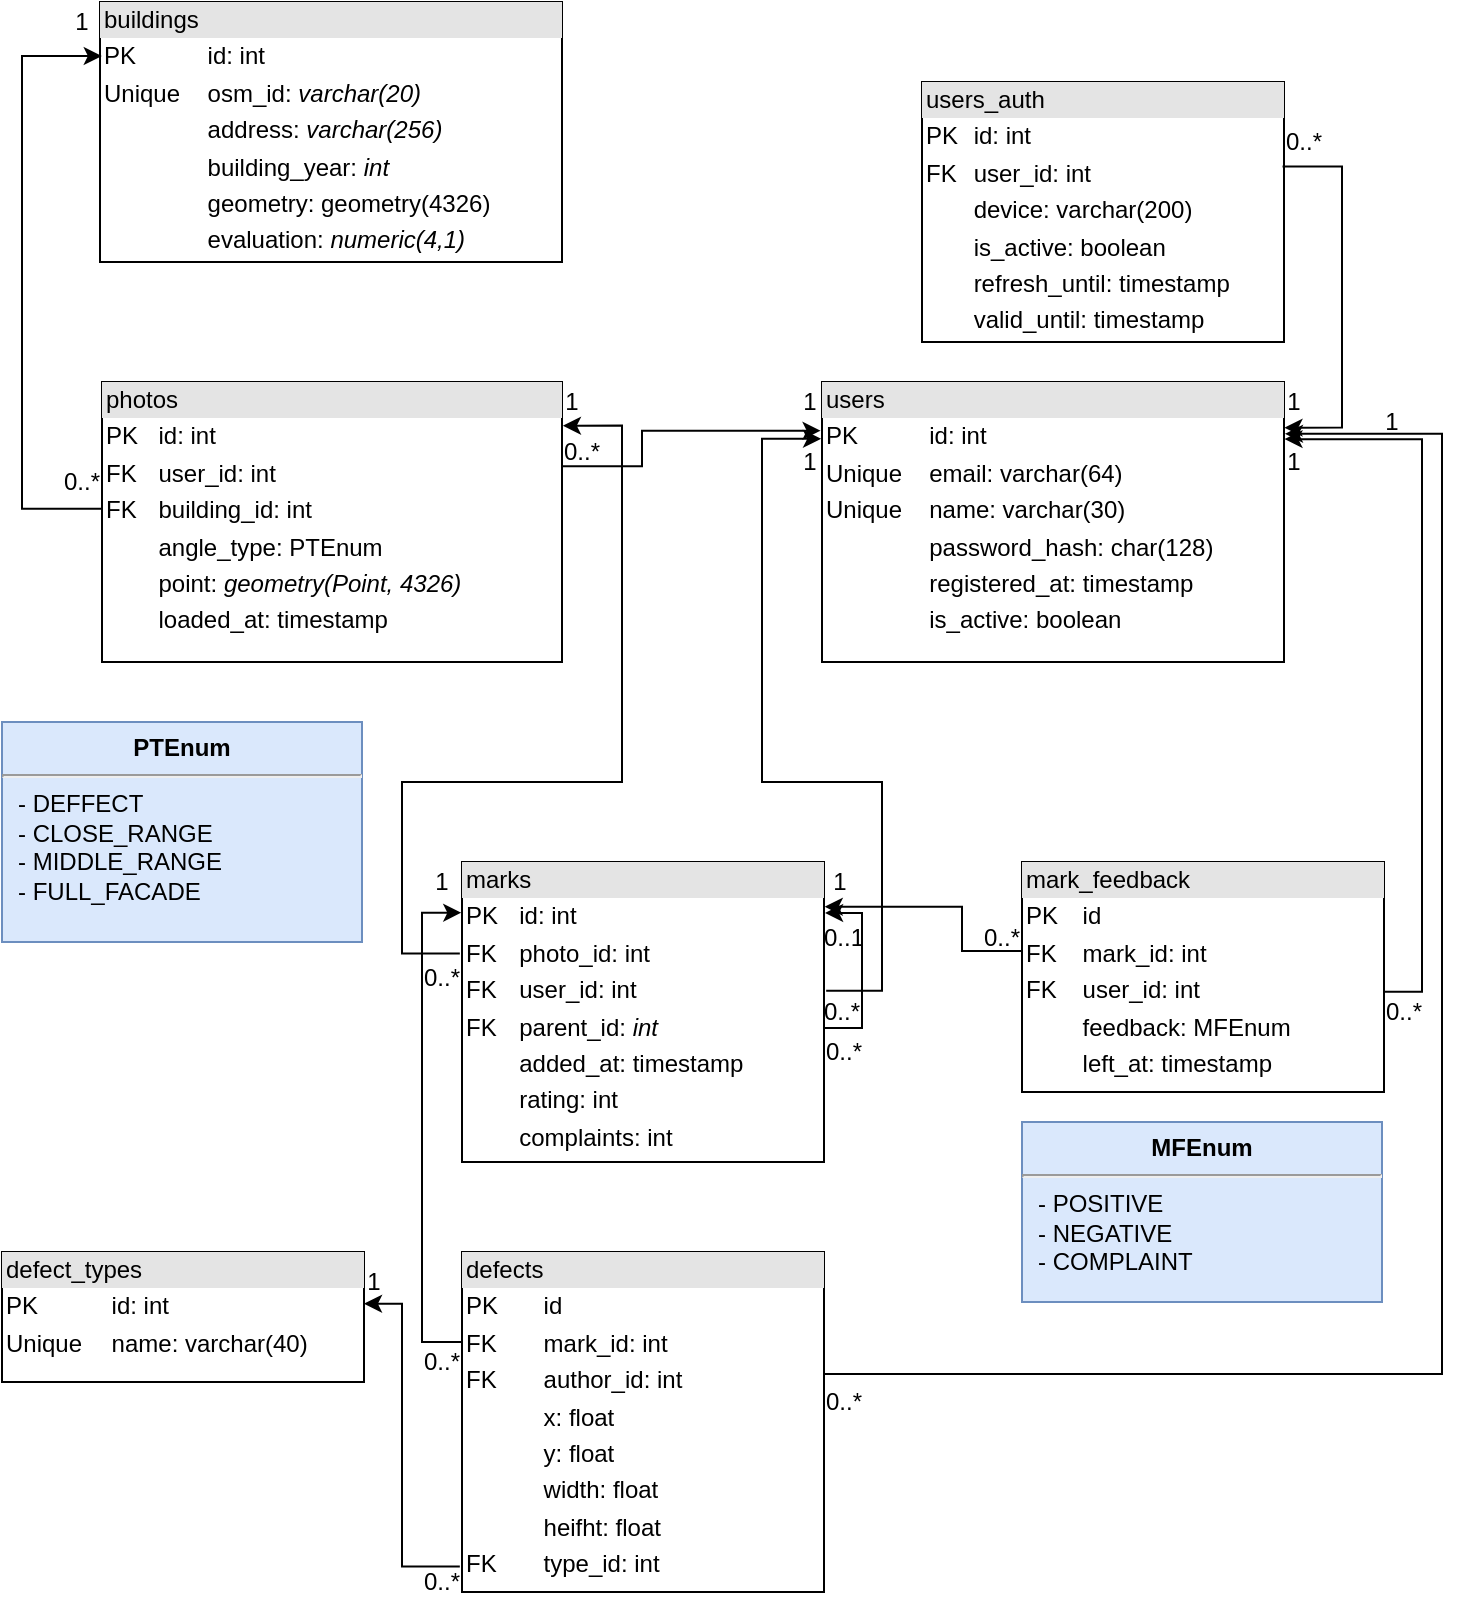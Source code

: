 <mxfile version="20.7.4" type="device" pages="7"><diagram id="XPQuz5uALX01t993LkvH" name="database"><mxGraphModel dx="2462" dy="1012" grid="1" gridSize="10" guides="1" tooltips="1" connect="1" arrows="1" fold="1" page="1" pageScale="1" pageWidth="827" pageHeight="1169" math="0" shadow="0"><root><mxCell id="0"/><mxCell id="1" parent="0"/><mxCell id="qNFIgm8YwUwvp63JHFky-1" value="&lt;div style=&quot;box-sizing: border-box ; width: 100% ; background: #e4e4e4 ; padding: 2px&quot;&gt;photos&lt;/div&gt;&lt;table style=&quot;width: 100% ; font-size: 1em&quot; cellpadding=&quot;2&quot; cellspacing=&quot;0&quot;&gt;&lt;tbody&gt;&lt;tr&gt;&lt;td&gt;PK&lt;/td&gt;&lt;td&gt;id: int&lt;/td&gt;&lt;/tr&gt;&lt;tr&gt;&lt;td&gt;FK&lt;/td&gt;&lt;td&gt;user_id: int&lt;/td&gt;&lt;/tr&gt;&lt;tr&gt;&lt;td&gt;FK&lt;/td&gt;&lt;td&gt;building_id: int&lt;/td&gt;&lt;/tr&gt;&lt;tr&gt;&lt;td&gt;&lt;br&gt;&lt;/td&gt;&lt;td&gt;angle_type: PTEnum&lt;/td&gt;&lt;/tr&gt;&lt;tr&gt;&lt;td&gt;&lt;br&gt;&lt;/td&gt;&lt;td&gt;point: &lt;i&gt;geometry(Point, 4326)&lt;/i&gt;&lt;/td&gt;&lt;/tr&gt;&lt;tr&gt;&lt;td&gt;&lt;br&gt;&lt;/td&gt;&lt;td&gt;loaded_at: timestamp&lt;/td&gt;&lt;/tr&gt;&lt;/tbody&gt;&lt;/table&gt;" style="verticalAlign=top;align=left;overflow=fill;html=1;" parent="1" vertex="1"><mxGeometry x="60" y="200" width="230" height="140" as="geometry"/></mxCell><mxCell id="qNFIgm8YwUwvp63JHFky-2" value="&lt;div style=&quot;box-sizing: border-box ; width: 100% ; background: #e4e4e4 ; padding: 2px&quot;&gt;users&lt;/div&gt;&lt;table style=&quot;width: 100% ; font-size: 1em&quot; cellpadding=&quot;2&quot; cellspacing=&quot;0&quot;&gt;&lt;tbody&gt;&lt;tr&gt;&lt;td&gt;PK&lt;/td&gt;&lt;td&gt;id: int&lt;/td&gt;&lt;/tr&gt;&lt;tr&gt;&lt;td&gt;Unique&lt;/td&gt;&lt;td&gt;email: varchar(64)&lt;/td&gt;&lt;/tr&gt;&lt;tr&gt;&lt;td&gt;Unique&lt;/td&gt;&lt;td&gt;name: varchar(30)&lt;/td&gt;&lt;/tr&gt;&lt;tr&gt;&lt;td&gt;&lt;br&gt;&lt;/td&gt;&lt;td&gt;password_hash: char(128)&lt;/td&gt;&lt;/tr&gt;&lt;tr&gt;&lt;td&gt;&lt;br&gt;&lt;/td&gt;&lt;td&gt;registered_at: timestamp&lt;/td&gt;&lt;/tr&gt;&lt;tr&gt;&lt;td&gt;&lt;br&gt;&lt;/td&gt;&lt;td&gt;is_active: boolean&lt;/td&gt;&lt;/tr&gt;&lt;/tbody&gt;&lt;/table&gt;" style="verticalAlign=top;align=left;overflow=fill;html=1;" parent="1" vertex="1"><mxGeometry x="420" y="200" width="231" height="140" as="geometry"/></mxCell><mxCell id="qNFIgm8YwUwvp63JHFky-3" value="&lt;div style=&quot;box-sizing: border-box ; width: 100% ; background: #e4e4e4 ; padding: 2px&quot;&gt;defects&lt;/div&gt;&lt;table style=&quot;width: 100% ; font-size: 1em&quot; cellpadding=&quot;2&quot; cellspacing=&quot;0&quot;&gt;&lt;tbody&gt;&lt;tr&gt;&lt;td&gt;PK&lt;/td&gt;&lt;td&gt;id&lt;/td&gt;&lt;/tr&gt;&lt;tr&gt;&lt;td&gt;FK&lt;/td&gt;&lt;td&gt;mark_id: int&lt;/td&gt;&lt;/tr&gt;&lt;tr&gt;&lt;td&gt;FK&lt;/td&gt;&lt;td&gt;author_id: int&lt;/td&gt;&lt;/tr&gt;&lt;tr&gt;&lt;td&gt;&lt;/td&gt;&lt;td&gt;x: float&lt;/td&gt;&lt;/tr&gt;&lt;tr&gt;&lt;td&gt;&lt;br&gt;&lt;/td&gt;&lt;td&gt;y: float&lt;/td&gt;&lt;/tr&gt;&lt;tr&gt;&lt;td&gt;&lt;br&gt;&lt;/td&gt;&lt;td&gt;width: float&lt;/td&gt;&lt;/tr&gt;&lt;tr&gt;&lt;td&gt;&lt;br&gt;&lt;/td&gt;&lt;td&gt;heifht: float&lt;/td&gt;&lt;/tr&gt;&lt;tr&gt;&lt;td&gt;FK&lt;/td&gt;&lt;td&gt;type_id: int&lt;br&gt;&lt;/td&gt;&lt;/tr&gt;&lt;/tbody&gt;&lt;/table&gt;" style="verticalAlign=top;align=left;overflow=fill;html=1;" parent="1" vertex="1"><mxGeometry x="240" y="635" width="181" height="170" as="geometry"/></mxCell><mxCell id="qNFIgm8YwUwvp63JHFky-4" value="&lt;div style=&quot;box-sizing: border-box ; width: 100% ; background: #e4e4e4 ; padding: 2px&quot;&gt;marks&lt;/div&gt;&lt;table style=&quot;width: 100% ; font-size: 1em&quot; cellpadding=&quot;2&quot; cellspacing=&quot;0&quot;&gt;&lt;tbody&gt;&lt;tr&gt;&lt;td&gt;PK&lt;/td&gt;&lt;td&gt;id: int&lt;/td&gt;&lt;/tr&gt;&lt;tr&gt;&lt;td&gt;FK&lt;/td&gt;&lt;td&gt;photo_id: int&lt;/td&gt;&lt;/tr&gt;&lt;tr&gt;&lt;td&gt;FK&lt;/td&gt;&lt;td&gt;user_id: int&lt;br&gt;&lt;/td&gt;&lt;/tr&gt;&lt;tr&gt;&lt;td&gt;FK&lt;/td&gt;&lt;td&gt;parent_id: &lt;i&gt;int&lt;/i&gt;&lt;/td&gt;&lt;/tr&gt;&lt;tr&gt;&lt;td&gt;&lt;br&gt;&lt;/td&gt;&lt;td&gt;added_at: timestamp&lt;/td&gt;&lt;/tr&gt;&lt;tr&gt;&lt;td&gt;&lt;br&gt;&lt;/td&gt;&lt;td&gt;rating: int&lt;/td&gt;&lt;/tr&gt;&lt;tr&gt;&lt;td&gt;&lt;br&gt;&lt;/td&gt;&lt;td&gt;complaints: int&lt;/td&gt;&lt;/tr&gt;&lt;/tbody&gt;&lt;/table&gt;" style="verticalAlign=top;align=left;overflow=fill;html=1;" parent="1" vertex="1"><mxGeometry x="240" y="440" width="181" height="150" as="geometry"/></mxCell><mxCell id="qNFIgm8YwUwvp63JHFky-5" value="&lt;div style=&quot;box-sizing: border-box ; width: 100% ; background: #e4e4e4 ; padding: 2px&quot;&gt;mark_feedback&lt;/div&gt;&lt;table style=&quot;width: 100% ; font-size: 1em&quot; cellpadding=&quot;2&quot; cellspacing=&quot;0&quot;&gt;&lt;tbody&gt;&lt;tr&gt;&lt;td&gt;PK&lt;/td&gt;&lt;td&gt;id&lt;/td&gt;&lt;/tr&gt;&lt;tr&gt;&lt;td&gt;FK&lt;/td&gt;&lt;td&gt;mark_id: int&lt;/td&gt;&lt;/tr&gt;&lt;tr&gt;&lt;td&gt;FK&lt;/td&gt;&lt;td&gt;user_id: int&lt;/td&gt;&lt;/tr&gt;&lt;tr&gt;&lt;td&gt;&lt;br&gt;&lt;/td&gt;&lt;td&gt;feedback: MFEnum&lt;/td&gt;&lt;/tr&gt;&lt;tr&gt;&lt;td&gt;&lt;br&gt;&lt;/td&gt;&lt;td&gt;left_at: timestamp&lt;/td&gt;&lt;/tr&gt;&lt;/tbody&gt;&lt;/table&gt;" style="verticalAlign=top;align=left;overflow=fill;html=1;" parent="1" vertex="1"><mxGeometry x="520" y="440" width="181" height="115" as="geometry"/></mxCell><mxCell id="qNFIgm8YwUwvp63JHFky-6" value="&lt;div style=&quot;box-sizing: border-box ; width: 100% ; background: #e4e4e4 ; padding: 2px&quot;&gt;users_auth&lt;/div&gt;&lt;table style=&quot;width: 100% ; font-size: 1em&quot; cellpadding=&quot;2&quot; cellspacing=&quot;0&quot;&gt;&lt;tbody&gt;&lt;tr&gt;&lt;td&gt;PK&lt;/td&gt;&lt;td&gt;id: int&lt;/td&gt;&lt;/tr&gt;&lt;tr&gt;&lt;td&gt;FK&lt;/td&gt;&lt;td&gt;user_id: int&lt;/td&gt;&lt;/tr&gt;&lt;tr&gt;&lt;td&gt;&lt;/td&gt;&lt;td&gt;device: varchar(200)&lt;/td&gt;&lt;/tr&gt;&lt;tr&gt;&lt;td&gt;&lt;br&gt;&lt;/td&gt;&lt;td&gt;is_active: boolean&lt;/td&gt;&lt;/tr&gt;&lt;tr&gt;&lt;td&gt;&lt;br&gt;&lt;/td&gt;&lt;td&gt;refresh_until: timestamp&lt;/td&gt;&lt;/tr&gt;&lt;tr&gt;&lt;td&gt;&lt;br&gt;&lt;/td&gt;&lt;td&gt;valid_until: timestamp&lt;/td&gt;&lt;/tr&gt;&lt;/tbody&gt;&lt;/table&gt;" style="verticalAlign=top;align=left;overflow=fill;html=1;" parent="1" vertex="1"><mxGeometry x="470" y="50" width="181" height="130" as="geometry"/></mxCell><mxCell id="qNFIgm8YwUwvp63JHFky-7" value="&lt;div style=&quot;box-sizing: border-box ; width: 100% ; background: #e4e4e4 ; padding: 2px&quot;&gt;defect_types&lt;/div&gt;&lt;table style=&quot;width: 100% ; font-size: 1em&quot; cellpadding=&quot;2&quot; cellspacing=&quot;0&quot;&gt;&lt;tbody&gt;&lt;tr&gt;&lt;td&gt;PK&lt;/td&gt;&lt;td&gt;id: int&lt;/td&gt;&lt;/tr&gt;&lt;tr&gt;&lt;td&gt;Unique&lt;/td&gt;&lt;td&gt;name: varchar(40)&lt;/td&gt;&lt;/tr&gt;&lt;/tbody&gt;&lt;/table&gt;" style="verticalAlign=top;align=left;overflow=fill;html=1;" parent="1" vertex="1"><mxGeometry x="10" y="635" width="181" height="65" as="geometry"/></mxCell><mxCell id="qNFIgm8YwUwvp63JHFky-8" value="&lt;p style=&quot;margin: 0px ; margin-top: 6px ; text-align: center&quot;&gt;&lt;b&gt;PTEnum&lt;/b&gt;&lt;/p&gt;&lt;hr&gt;&lt;p style=&quot;margin: 0px ; margin-left: 8px&quot;&gt;- DEFFECT&lt;/p&gt;&lt;p style=&quot;margin: 0px ; margin-left: 8px&quot;&gt;- CLOSE_RANGE&lt;br&gt;- MIDDLE_RANGE&lt;/p&gt;&lt;p style=&quot;margin: 0px ; margin-left: 8px&quot;&gt;- FULL_FACADE&lt;/p&gt;" style="align=left;overflow=fill;html=1;dropTarget=0;fillColor=#dae8fc;strokeColor=#6c8ebf;" parent="1" vertex="1"><mxGeometry x="10" y="370" width="180" height="110" as="geometry"/></mxCell><mxCell id="qNFIgm8YwUwvp63JHFky-10" value="&lt;p style=&quot;margin: 0px ; margin-top: 6px ; text-align: center&quot;&gt;&lt;b&gt;MFEnum&lt;/b&gt;&lt;/p&gt;&lt;hr&gt;&lt;p style=&quot;margin: 0px ; margin-left: 8px&quot;&gt;- POSITIVE&lt;/p&gt;&lt;p style=&quot;margin: 0px ; margin-left: 8px&quot;&gt;- NEGATIVE&lt;br&gt;- COMPLAINT&lt;br&gt;&lt;/p&gt;" style="align=left;overflow=fill;html=1;dropTarget=0;fillColor=#dae8fc;strokeColor=#6c8ebf;" parent="1" vertex="1"><mxGeometry x="520" y="570" width="180" height="90" as="geometry"/></mxCell><mxCell id="qNFIgm8YwUwvp63JHFky-11" value="&lt;div style=&quot;box-sizing: border-box ; width: 100% ; background: #e4e4e4 ; padding: 2px&quot;&gt;buildings&lt;/div&gt;&lt;table style=&quot;width: 100% ; font-size: 1em&quot; cellpadding=&quot;2&quot; cellspacing=&quot;0&quot;&gt;&lt;tbody&gt;&lt;tr&gt;&lt;td&gt;PK&lt;/td&gt;&lt;td&gt;id: int&lt;/td&gt;&lt;/tr&gt;&lt;tr&gt;&lt;td&gt;Unique&lt;/td&gt;&lt;td&gt;osm_id: &lt;i&gt;varchar(20)&lt;/i&gt;&lt;/td&gt;&lt;/tr&gt;&lt;tr&gt;&lt;td&gt;&lt;br&gt;&lt;/td&gt;&lt;td&gt;address: &lt;i&gt;varchar(256)&lt;/i&gt;&lt;/td&gt;&lt;/tr&gt;&lt;tr&gt;&lt;td&gt;&lt;br&gt;&lt;/td&gt;&lt;td&gt;building_year: &lt;i&gt;int&lt;/i&gt;&lt;/td&gt;&lt;/tr&gt;&lt;tr&gt;&lt;td&gt;&lt;br&gt;&lt;/td&gt;&lt;td&gt;geometry: geometry(4326)&lt;/td&gt;&lt;/tr&gt;&lt;tr&gt;&lt;td&gt;&lt;br&gt;&lt;/td&gt;&lt;td&gt;evaluation: &lt;i&gt;numeric(4,1)&lt;/i&gt;&lt;/td&gt;&lt;/tr&gt;&lt;/tbody&gt;&lt;/table&gt;" style="verticalAlign=top;align=left;overflow=fill;html=1;" parent="1" vertex="1"><mxGeometry x="59" y="10" width="231" height="130" as="geometry"/></mxCell><mxCell id="SFe7SFT6Ol3gHKqa6OGX-1" value="" style="endArrow=classic;html=1;rounded=0;exitX=-0.001;exitY=0.453;exitDx=0;exitDy=0;exitPerimeter=0;edgeStyle=orthogonalEdgeStyle;entryX=0.004;entryY=0.204;entryDx=0;entryDy=0;entryPerimeter=0;" parent="1" source="qNFIgm8YwUwvp63JHFky-1" target="qNFIgm8YwUwvp63JHFky-11" edge="1"><mxGeometry width="50" height="50" relative="1" as="geometry"><mxPoint x="20" y="250" as="sourcePoint"/><mxPoint x="240" y="30" as="targetPoint"/><Array as="points"><mxPoint x="20" y="263"/><mxPoint x="20" y="37"/><mxPoint x="60" y="37"/></Array></mxGeometry></mxCell><mxCell id="SFe7SFT6Ol3gHKqa6OGX-3" value="" style="endArrow=classic;html=1;rounded=0;exitX=-0.006;exitY=0.305;exitDx=0;exitDy=0;exitPerimeter=0;edgeStyle=orthogonalEdgeStyle;entryX=1.002;entryY=0.156;entryDx=0;entryDy=0;entryPerimeter=0;" parent="1" source="qNFIgm8YwUwvp63JHFky-4" target="qNFIgm8YwUwvp63JHFky-1" edge="1"><mxGeometry width="50" height="50" relative="1" as="geometry"><mxPoint x="239.16" y="491.68" as="sourcePoint"/><mxPoint x="421" y="260.03" as="targetPoint"/><Array as="points"><mxPoint x="210" y="486"/><mxPoint x="210" y="400"/><mxPoint x="320" y="400"/><mxPoint x="320" y="222"/></Array></mxGeometry></mxCell><mxCell id="SFe7SFT6Ol3gHKqa6OGX-4" value="" style="endArrow=classic;html=1;rounded=0;exitX=1;exitY=0.553;exitDx=0;exitDy=0;exitPerimeter=0;edgeStyle=orthogonalEdgeStyle;entryX=1.003;entryY=0.17;entryDx=0;entryDy=0;entryPerimeter=0;" parent="1" source="qNFIgm8YwUwvp63JHFky-4" target="qNFIgm8YwUwvp63JHFky-4" edge="1"><mxGeometry width="50" height="50" relative="1" as="geometry"><mxPoint x="510.16" y="541.65" as="sourcePoint"/><mxPoint x="692" y="310" as="targetPoint"/><Array as="points"><mxPoint x="440" y="523"/><mxPoint x="440" y="466"/></Array></mxGeometry></mxCell><mxCell id="SFe7SFT6Ol3gHKqa6OGX-6" value="" style="endArrow=classic;html=1;rounded=0;exitX=1.006;exitY=0.429;exitDx=0;exitDy=0;exitPerimeter=0;edgeStyle=orthogonalEdgeStyle;entryX=-0.002;entryY=0.203;entryDx=0;entryDy=0;entryPerimeter=0;" parent="1" source="qNFIgm8YwUwvp63JHFky-4" target="qNFIgm8YwUwvp63JHFky-2" edge="1"><mxGeometry width="50" height="50" relative="1" as="geometry"><mxPoint x="431" y="532.95" as="sourcePoint"/><mxPoint x="430.638" y="472.95" as="targetPoint"/><Array as="points"><mxPoint x="450" y="504"/><mxPoint x="450" y="400"/><mxPoint x="390" y="400"/><mxPoint x="390" y="228"/></Array></mxGeometry></mxCell><mxCell id="SFe7SFT6Ol3gHKqa6OGX-7" value="" style="endArrow=classic;html=1;rounded=0;exitX=0;exitY=0.387;exitDx=0;exitDy=0;exitPerimeter=0;edgeStyle=orthogonalEdgeStyle;entryX=1.002;entryY=0.149;entryDx=0;entryDy=0;entryPerimeter=0;" parent="1" source="qNFIgm8YwUwvp63JHFky-5" target="qNFIgm8YwUwvp63JHFky-4" edge="1"><mxGeometry width="50" height="50" relative="1" as="geometry"><mxPoint x="431" y="532.95" as="sourcePoint"/><mxPoint x="430.638" y="472.95" as="targetPoint"/><Array as="points"><mxPoint x="490" y="485"/><mxPoint x="490" y="462"/></Array></mxGeometry></mxCell><mxCell id="SFe7SFT6Ol3gHKqa6OGX-8" value="" style="endArrow=classic;html=1;rounded=0;exitX=1.001;exitY=0.564;exitDx=0;exitDy=0;exitPerimeter=0;edgeStyle=orthogonalEdgeStyle;entryX=1.001;entryY=0.204;entryDx=0;entryDy=0;entryPerimeter=0;" parent="1" source="qNFIgm8YwUwvp63JHFky-5" target="qNFIgm8YwUwvp63JHFky-2" edge="1"><mxGeometry width="50" height="50" relative="1" as="geometry"><mxPoint x="530" y="494.505" as="sourcePoint"/><mxPoint x="431.181" y="475.8" as="targetPoint"/><Array as="points"><mxPoint x="720" y="505"/><mxPoint x="720" y="229"/></Array></mxGeometry></mxCell><mxCell id="SFe7SFT6Ol3gHKqa6OGX-9" value="" style="endArrow=classic;html=1;rounded=0;exitX=0.996;exitY=0.325;exitDx=0;exitDy=0;exitPerimeter=0;edgeStyle=orthogonalEdgeStyle;entryX=1.001;entryY=0.163;entryDx=0;entryDy=0;entryPerimeter=0;" parent="1" source="qNFIgm8YwUwvp63JHFky-6" target="qNFIgm8YwUwvp63JHFky-2" edge="1"><mxGeometry width="50" height="50" relative="1" as="geometry"><mxPoint x="431" y="532.95" as="sourcePoint"/><mxPoint x="430.638" y="472.95" as="targetPoint"/><Array as="points"><mxPoint x="680" y="92"/><mxPoint x="680" y="223"/></Array></mxGeometry></mxCell><mxCell id="SFe7SFT6Ol3gHKqa6OGX-10" value="" style="endArrow=classic;html=1;rounded=0;exitX=-0.006;exitY=0.925;exitDx=0;exitDy=0;exitPerimeter=0;edgeStyle=orthogonalEdgeStyle;entryX=1;entryY=0.398;entryDx=0;entryDy=0;entryPerimeter=0;" parent="1" source="qNFIgm8YwUwvp63JHFky-3" target="qNFIgm8YwUwvp63JHFky-7" edge="1"><mxGeometry width="50" height="50" relative="1" as="geometry"><mxPoint x="200" y="757.46" as="sourcePoint"/><mxPoint x="200.543" y="700.01" as="targetPoint"/><Array as="points"><mxPoint x="210" y="792"/><mxPoint x="210" y="661"/></Array></mxGeometry></mxCell><mxCell id="SFe7SFT6Ol3gHKqa6OGX-11" value="" style="endArrow=classic;html=1;rounded=0;edgeStyle=orthogonalEdgeStyle;entryX=-0.002;entryY=0.169;entryDx=0;entryDy=0;entryPerimeter=0;" parent="1" target="qNFIgm8YwUwvp63JHFky-4" edge="1"><mxGeometry width="50" height="50" relative="1" as="geometry"><mxPoint x="240" y="680" as="sourcePoint"/><mxPoint x="201" y="670.87" as="targetPoint"/><Array as="points"><mxPoint x="220" y="680"/><mxPoint x="220" y="465"/></Array></mxGeometry></mxCell><mxCell id="SFe7SFT6Ol3gHKqa6OGX-12" value="" style="endArrow=classic;html=1;rounded=0;exitX=0.998;exitY=0.301;exitDx=0;exitDy=0;exitPerimeter=0;edgeStyle=orthogonalEdgeStyle;entryX=-0.003;entryY=0.174;entryDx=0;entryDy=0;entryPerimeter=0;" parent="1" source="qNFIgm8YwUwvp63JHFky-1" target="qNFIgm8YwUwvp63JHFky-2" edge="1"><mxGeometry width="50" height="50" relative="1" as="geometry"><mxPoint x="717.914" y="411.38" as="sourcePoint"/><mxPoint x="670" y="280.0" as="targetPoint"/><Array as="points"><mxPoint x="330" y="242"/><mxPoint x="330" y="224"/></Array></mxGeometry></mxCell><mxCell id="SFe7SFT6Ol3gHKqa6OGX-13" value="" style="endArrow=classic;html=1;rounded=0;exitX=1;exitY=0.359;exitDx=0;exitDy=0;exitPerimeter=0;edgeStyle=orthogonalEdgeStyle;entryX=1.002;entryY=0.185;entryDx=0;entryDy=0;entryPerimeter=0;" parent="1" source="qNFIgm8YwUwvp63JHFky-3" target="qNFIgm8YwUwvp63JHFky-2" edge="1"><mxGeometry width="50" height="50" relative="1" as="geometry"><mxPoint x="440" y="700.0" as="sourcePoint"/><mxPoint x="440.543" y="642.55" as="targetPoint"/><Array as="points"><mxPoint x="730" y="696"/><mxPoint x="730" y="226"/></Array></mxGeometry></mxCell><mxCell id="SFe7SFT6Ol3gHKqa6OGX-14" value="1" style="text;html=1;strokeColor=none;fillColor=none;align=center;verticalAlign=middle;whiteSpace=wrap;rounded=0;" parent="1" vertex="1"><mxGeometry x="45" y="10" width="10" height="20" as="geometry"/></mxCell><mxCell id="SFe7SFT6Ol3gHKqa6OGX-15" value="0..*" style="text;html=1;strokeColor=none;fillColor=none;align=center;verticalAlign=middle;whiteSpace=wrap;rounded=0;" parent="1" vertex="1"><mxGeometry x="40" y="240" width="20" height="20" as="geometry"/></mxCell><mxCell id="SFe7SFT6Ol3gHKqa6OGX-16" value="0..*" style="text;html=1;strokeColor=none;fillColor=none;align=center;verticalAlign=middle;whiteSpace=wrap;rounded=0;" parent="1" vertex="1"><mxGeometry x="220" y="487.5" width="20" height="20" as="geometry"/></mxCell><mxCell id="SFe7SFT6Ol3gHKqa6OGX-17" value="1" style="text;html=1;strokeColor=none;fillColor=none;align=center;verticalAlign=middle;whiteSpace=wrap;rounded=0;" parent="1" vertex="1"><mxGeometry x="290" y="200" width="10" height="20" as="geometry"/></mxCell><mxCell id="SFe7SFT6Ol3gHKqa6OGX-18" value="1" style="text;html=1;strokeColor=none;fillColor=none;align=center;verticalAlign=middle;whiteSpace=wrap;rounded=0;" parent="1" vertex="1"><mxGeometry x="409" y="200" width="10" height="20" as="geometry"/></mxCell><mxCell id="SFe7SFT6Ol3gHKqa6OGX-19" value="0..*" style="text;html=1;strokeColor=none;fillColor=none;align=center;verticalAlign=middle;whiteSpace=wrap;rounded=0;" parent="1" vertex="1"><mxGeometry x="290" y="225" width="20" height="20" as="geometry"/></mxCell><mxCell id="SFe7SFT6Ol3gHKqa6OGX-20" value="1" style="text;html=1;strokeColor=none;fillColor=none;align=center;verticalAlign=middle;whiteSpace=wrap;rounded=0;" parent="1" vertex="1"><mxGeometry x="409" y="230" width="10" height="20" as="geometry"/></mxCell><mxCell id="SFe7SFT6Ol3gHKqa6OGX-21" value="1" style="text;html=1;strokeColor=none;fillColor=none;align=center;verticalAlign=middle;whiteSpace=wrap;rounded=0;" parent="1" vertex="1"><mxGeometry x="651" y="200" width="10" height="20" as="geometry"/></mxCell><mxCell id="SFe7SFT6Ol3gHKqa6OGX-22" value="1" style="text;html=1;strokeColor=none;fillColor=none;align=center;verticalAlign=middle;whiteSpace=wrap;rounded=0;" parent="1" vertex="1"><mxGeometry x="651" y="230" width="10" height="20" as="geometry"/></mxCell><mxCell id="SFe7SFT6Ol3gHKqa6OGX-23" value="1" style="text;html=1;strokeColor=none;fillColor=none;align=center;verticalAlign=middle;whiteSpace=wrap;rounded=0;" parent="1" vertex="1"><mxGeometry x="700" y="210" width="10" height="20" as="geometry"/></mxCell><mxCell id="SFe7SFT6Ol3gHKqa6OGX-24" value="0..*" style="text;html=1;strokeColor=none;fillColor=none;align=center;verticalAlign=middle;whiteSpace=wrap;rounded=0;" parent="1" vertex="1"><mxGeometry x="651" y="70" width="20" height="20" as="geometry"/></mxCell><mxCell id="SFe7SFT6Ol3gHKqa6OGX-25" value="0..*" style="text;html=1;strokeColor=none;fillColor=none;align=center;verticalAlign=middle;whiteSpace=wrap;rounded=0;" parent="1" vertex="1"><mxGeometry x="701" y="505" width="20" height="20" as="geometry"/></mxCell><mxCell id="SFe7SFT6Ol3gHKqa6OGX-26" value="0..*" style="text;html=1;strokeColor=none;fillColor=none;align=center;verticalAlign=middle;whiteSpace=wrap;rounded=0;" parent="1" vertex="1"><mxGeometry x="421" y="700" width="20" height="20" as="geometry"/></mxCell><mxCell id="SFe7SFT6Ol3gHKqa6OGX-27" value="0..*" style="text;html=1;strokeColor=none;fillColor=none;align=center;verticalAlign=middle;whiteSpace=wrap;rounded=0;" parent="1" vertex="1"><mxGeometry x="220" y="790" width="20" height="20" as="geometry"/></mxCell><mxCell id="SFe7SFT6Ol3gHKqa6OGX-28" value="1" style="text;html=1;strokeColor=none;fillColor=none;align=center;verticalAlign=middle;whiteSpace=wrap;rounded=0;" parent="1" vertex="1"><mxGeometry x="191" y="640" width="10" height="20" as="geometry"/></mxCell><mxCell id="SFe7SFT6Ol3gHKqa6OGX-29" value="1" style="text;html=1;strokeColor=none;fillColor=none;align=center;verticalAlign=middle;whiteSpace=wrap;rounded=0;" parent="1" vertex="1"><mxGeometry x="225" y="440" width="10" height="20" as="geometry"/></mxCell><mxCell id="SFe7SFT6Ol3gHKqa6OGX-30" value="0..*" style="text;html=1;strokeColor=none;fillColor=none;align=center;verticalAlign=middle;whiteSpace=wrap;rounded=0;" parent="1" vertex="1"><mxGeometry x="421" y="525" width="20" height="20" as="geometry"/></mxCell><mxCell id="SFe7SFT6Ol3gHKqa6OGX-32" value="0..1" style="text;html=1;strokeColor=none;fillColor=none;align=center;verticalAlign=middle;whiteSpace=wrap;rounded=0;" parent="1" vertex="1"><mxGeometry x="421" y="467.5" width="20" height="20" as="geometry"/></mxCell><mxCell id="SFe7SFT6Ol3gHKqa6OGX-34" value="0..*" style="text;html=1;strokeColor=none;fillColor=none;align=center;verticalAlign=middle;whiteSpace=wrap;rounded=0;" parent="1" vertex="1"><mxGeometry x="420" y="505" width="20" height="20" as="geometry"/></mxCell><mxCell id="SFe7SFT6Ol3gHKqa6OGX-36" value="1" style="text;html=1;strokeColor=none;fillColor=none;align=center;verticalAlign=middle;whiteSpace=wrap;rounded=0;" parent="1" vertex="1"><mxGeometry x="424" y="440" width="10" height="20" as="geometry"/></mxCell><mxCell id="SFe7SFT6Ol3gHKqa6OGX-37" value="0..*" style="text;html=1;strokeColor=none;fillColor=none;align=center;verticalAlign=middle;whiteSpace=wrap;rounded=0;" parent="1" vertex="1"><mxGeometry x="500" y="467.5" width="20" height="20" as="geometry"/></mxCell><mxCell id="SFe7SFT6Ol3gHKqa6OGX-38" value="0..*" style="text;html=1;strokeColor=none;fillColor=none;align=center;verticalAlign=middle;whiteSpace=wrap;rounded=0;" parent="1" vertex="1"><mxGeometry x="220" y="680" width="20" height="20" as="geometry"/></mxCell></root></mxGraphModel></diagram><diagram id="lnwTP_kweADzpXuWhw4D" name="deployment-classifier"><mxGraphModel dx="2462" dy="1012" grid="1" gridSize="10" guides="1" tooltips="1" connect="1" arrows="1" fold="1" page="1" pageScale="1" pageWidth="827" pageHeight="1169" math="0" shadow="0"><root><mxCell id="0"/><mxCell id="1" parent="0"/><mxCell id="GbBqLv2XgiqpW0cxDQtd-8" value="" style="group" parent="1" vertex="1" connectable="0"><mxGeometry x="260" y="260" width="230" height="180" as="geometry"/></mxCell><mxCell id="GbBqLv2XgiqpW0cxDQtd-1" value="«device&lt;font style=&quot;font-size: 12px;&quot;&gt;»&lt;br&gt;Server&lt;br&gt;&lt;/font&gt;" style="verticalAlign=top;align=center;spacingTop=8;spacingLeft=2;spacingRight=12;shape=cube;size=10;direction=south;fontStyle=0;html=1;" parent="GbBqLv2XgiqpW0cxDQtd-8" vertex="1"><mxGeometry width="230" height="180" as="geometry"/></mxCell><mxCell id="GbBqLv2XgiqpW0cxDQtd-2" value="«execution environment&lt;font style=&quot;font-size: 12px;&quot;&gt;»&lt;br&gt;Linux Ubuntu 22.04&lt;br&gt;&lt;/font&gt;" style="verticalAlign=top;align=center;spacingTop=8;spacingLeft=2;spacingRight=12;shape=cube;size=10;direction=south;fontStyle=0;html=1;" parent="GbBqLv2XgiqpW0cxDQtd-8" vertex="1"><mxGeometry x="10" y="50" width="200" height="120" as="geometry"/></mxCell><mxCell id="GbBqLv2XgiqpW0cxDQtd-5" value="nginx proxy server" style="html=1;dropTarget=0;fontSize=12;align=center;spacingRight=30;" parent="GbBqLv2XgiqpW0cxDQtd-8" vertex="1"><mxGeometry x="20" y="110" width="150" height="50" as="geometry"/></mxCell><mxCell id="GbBqLv2XgiqpW0cxDQtd-6" value="" style="shape=module;jettyWidth=8;jettyHeight=4;fontSize=12;" parent="GbBqLv2XgiqpW0cxDQtd-5" vertex="1"><mxGeometry x="1" width="20" height="20" relative="1" as="geometry"><mxPoint x="-27" y="7" as="offset"/></mxGeometry></mxCell><mxCell id="GbBqLv2XgiqpW0cxDQtd-9" value="" style="group" parent="1" vertex="1" connectable="0"><mxGeometry x="30" y="60" width="230" height="180" as="geometry"/></mxCell><mxCell id="GbBqLv2XgiqpW0cxDQtd-10" value="«device&lt;font style=&quot;font-size: 12px;&quot;&gt;»&lt;br&gt;Server&lt;br&gt;&lt;/font&gt;" style="verticalAlign=top;align=center;spacingTop=8;spacingLeft=2;spacingRight=12;shape=cube;size=10;direction=south;fontStyle=0;html=1;" parent="GbBqLv2XgiqpW0cxDQtd-9" vertex="1"><mxGeometry width="230" height="180" as="geometry"/></mxCell><mxCell id="GbBqLv2XgiqpW0cxDQtd-11" value="«execution environment&lt;font style=&quot;font-size: 12px;&quot;&gt;»&lt;br&gt;Linux Ubuntu 22.04&lt;br&gt;&lt;/font&gt;" style="verticalAlign=top;align=center;spacingTop=8;spacingLeft=2;spacingRight=12;shape=cube;size=10;direction=south;fontStyle=0;html=1;" parent="GbBqLv2XgiqpW0cxDQtd-9" vertex="1"><mxGeometry x="10" y="50" width="200" height="120" as="geometry"/></mxCell><mxCell id="GbBqLv2XgiqpW0cxDQtd-12" value="classifier service&lt;br&gt;instance" style="html=1;dropTarget=0;fontSize=12;align=center;spacingRight=30;" parent="GbBqLv2XgiqpW0cxDQtd-9" vertex="1"><mxGeometry x="20" y="110" width="150" height="50" as="geometry"/></mxCell><mxCell id="GbBqLv2XgiqpW0cxDQtd-13" value="" style="shape=module;jettyWidth=8;jettyHeight=4;fontSize=12;" parent="GbBqLv2XgiqpW0cxDQtd-12" vertex="1"><mxGeometry x="1" width="20" height="20" relative="1" as="geometry"><mxPoint x="-27" y="7" as="offset"/></mxGeometry></mxCell><mxCell id="GbBqLv2XgiqpW0cxDQtd-14" value="&lt;span style=&quot;background-color: rgb(251, 251, 251);&quot;&gt;«&lt;/span&gt;protocol&lt;span style=&quot;background-color: rgb(251, 251, 251);&quot;&gt;»&lt;br&gt;http&lt;br&gt;&lt;/span&gt;" style="endArrow=none;html=1;rounded=0;fontSize=12;entryX=0.5;entryY=1;entryDx=0;entryDy=0;exitX=0;exitY=0.5;exitDx=0;exitDy=0;edgeStyle=orthogonalEdgeStyle;" parent="1" source="GbBqLv2XgiqpW0cxDQtd-5" target="GbBqLv2XgiqpW0cxDQtd-12" edge="1"><mxGeometry x="0.212" width="50" height="50" relative="1" as="geometry"><mxPoint x="170" y="350" as="sourcePoint"/><mxPoint x="220" y="300" as="targetPoint"/><mxPoint as="offset"/></mxGeometry></mxCell><mxCell id="GbBqLv2XgiqpW0cxDQtd-15" value="" style="group" parent="1" vertex="1" connectable="0"><mxGeometry x="490" y="60" width="230" height="180" as="geometry"/></mxCell><mxCell id="GbBqLv2XgiqpW0cxDQtd-16" value="«device&lt;font style=&quot;font-size: 12px;&quot;&gt;»&lt;br&gt;Server&lt;br&gt;&lt;/font&gt;" style="verticalAlign=top;align=center;spacingTop=8;spacingLeft=2;spacingRight=12;shape=cube;size=10;direction=south;fontStyle=0;html=1;" parent="GbBqLv2XgiqpW0cxDQtd-15" vertex="1"><mxGeometry width="230" height="180" as="geometry"/></mxCell><mxCell id="GbBqLv2XgiqpW0cxDQtd-17" value="«execution environment&lt;font style=&quot;font-size: 12px;&quot;&gt;»&lt;br&gt;Linux Ubuntu 22.04&lt;br&gt;&lt;/font&gt;" style="verticalAlign=top;align=center;spacingTop=8;spacingLeft=2;spacingRight=12;shape=cube;size=10;direction=south;fontStyle=0;html=1;" parent="GbBqLv2XgiqpW0cxDQtd-15" vertex="1"><mxGeometry x="10" y="50" width="200" height="120" as="geometry"/></mxCell><mxCell id="GbBqLv2XgiqpW0cxDQtd-18" value="classifier service&lt;br&gt;instance" style="html=1;dropTarget=0;fontSize=12;align=center;spacingRight=30;" parent="GbBqLv2XgiqpW0cxDQtd-15" vertex="1"><mxGeometry x="20" y="110" width="150" height="50" as="geometry"/></mxCell><mxCell id="GbBqLv2XgiqpW0cxDQtd-19" value="" style="shape=module;jettyWidth=8;jettyHeight=4;fontSize=12;" parent="GbBqLv2XgiqpW0cxDQtd-18" vertex="1"><mxGeometry x="1" width="20" height="20" relative="1" as="geometry"><mxPoint x="-27" y="7" as="offset"/></mxGeometry></mxCell><mxCell id="GbBqLv2XgiqpW0cxDQtd-20" value="&lt;span style=&quot;background-color: rgb(251, 251, 251);&quot;&gt;«&lt;/span&gt;protocol&lt;span style=&quot;background-color: rgb(251, 251, 251);&quot;&gt;»&lt;br&gt;http&lt;br&gt;&lt;/span&gt;" style="endArrow=none;html=1;rounded=0;fontSize=12;entryX=0.5;entryY=1;entryDx=0;entryDy=0;exitX=1;exitY=0.5;exitDx=0;exitDy=0;edgeStyle=orthogonalEdgeStyle;" parent="1" source="GbBqLv2XgiqpW0cxDQtd-5" target="GbBqLv2XgiqpW0cxDQtd-18" edge="1"><mxGeometry x="0.212" width="50" height="50" relative="1" as="geometry"><mxPoint x="290" y="465" as="sourcePoint"/><mxPoint x="135" y="230" as="targetPoint"/><mxPoint as="offset"/></mxGeometry></mxCell><mxCell id="GbBqLv2XgiqpW0cxDQtd-21" value="" style="group" parent="1" vertex="1" connectable="0"><mxGeometry x="260" y="510" width="230" height="180" as="geometry"/></mxCell><mxCell id="GbBqLv2XgiqpW0cxDQtd-22" value="«device&lt;font style=&quot;font-size: 12px;&quot;&gt;»&lt;br&gt;Server&lt;br&gt;&lt;/font&gt;" style="verticalAlign=top;align=center;spacingTop=8;spacingLeft=2;spacingRight=12;shape=cube;size=10;direction=south;fontStyle=0;html=1;" parent="GbBqLv2XgiqpW0cxDQtd-21" vertex="1"><mxGeometry width="230" height="180" as="geometry"/></mxCell><mxCell id="GbBqLv2XgiqpW0cxDQtd-23" value="«execution environment&lt;font style=&quot;font-size: 12px;&quot;&gt;»&lt;br&gt;Linux Ubuntu 22.04&lt;br&gt;&lt;/font&gt;" style="verticalAlign=top;align=center;spacingTop=8;spacingLeft=2;spacingRight=12;shape=cube;size=10;direction=south;fontStyle=0;html=1;" parent="GbBqLv2XgiqpW0cxDQtd-21" vertex="1"><mxGeometry x="10" y="50" width="200" height="120" as="geometry"/></mxCell><mxCell id="GbBqLv2XgiqpW0cxDQtd-24" value="backend service" style="html=1;dropTarget=0;fontSize=12;align=center;spacingRight=30;" parent="GbBqLv2XgiqpW0cxDQtd-21" vertex="1"><mxGeometry x="20" y="110" width="150" height="50" as="geometry"/></mxCell><mxCell id="GbBqLv2XgiqpW0cxDQtd-25" value="" style="shape=module;jettyWidth=8;jettyHeight=4;fontSize=12;" parent="GbBqLv2XgiqpW0cxDQtd-24" vertex="1"><mxGeometry x="1" width="20" height="20" relative="1" as="geometry"><mxPoint x="-27" y="7" as="offset"/></mxGeometry></mxCell><mxCell id="GbBqLv2XgiqpW0cxDQtd-26" value="&lt;span style=&quot;background-color: rgb(251, 251, 251);&quot;&gt;«&lt;/span&gt;protocol&lt;span style=&quot;background-color: rgb(251, 251, 251);&quot;&gt;»&lt;br&gt;http&lt;br&gt;&lt;/span&gt;" style="endArrow=none;html=1;rounded=0;fontSize=12;entryX=0;entryY=0.5;entryDx=0;entryDy=0;exitX=0.5;exitY=1;exitDx=0;exitDy=0;edgeStyle=orthogonalEdgeStyle;" parent="1" source="GbBqLv2XgiqpW0cxDQtd-5" target="GbBqLv2XgiqpW0cxDQtd-24" edge="1"><mxGeometry x="0.212" width="50" height="50" relative="1" as="geometry"><mxPoint x="290" y="405" as="sourcePoint"/><mxPoint x="135" y="230" as="targetPoint"/><Array as="points"><mxPoint x="355" y="490"/><mxPoint x="210" y="490"/><mxPoint x="210" y="645"/></Array><mxPoint as="offset"/></mxGeometry></mxCell></root></mxGraphModel></diagram><diagram id="ZUoKkTOhwro3G1kLbZOK" name="action-classifier"><mxGraphModel dx="985" dy="405" grid="1" gridSize="10" guides="1" tooltips="1" connect="1" arrows="1" fold="1" page="1" pageScale="1" pageWidth="827" pageHeight="1169" math="0" shadow="0"><root><mxCell id="0"/><mxCell id="1" parent="0"/><mxCell id="079hvIr4FvSqqZgyddlA-22" value="Проксирование запроса" style="html=1;verticalAlign=bottom;startArrow=none;endArrow=block;startSize=8;rounded=0;dashed=1;fontSize=8;startFill=0;" edge="1" parent="1" source="079hvIr4FvSqqZgyddlA-21" target="079hvIr4FvSqqZgyddlA-23"><mxGeometry x="-0.483" relative="1" as="geometry"><mxPoint x="255" y="180" as="sourcePoint"/><Array as="points"><mxPoint x="330" y="230"/></Array><mxPoint x="395" y="180" as="targetPoint"/><mxPoint as="offset"/></mxGeometry></mxCell><mxCell id="079hvIr4FvSqqZgyddlA-2" value="nginx" style="shape=umlLifeline;participant=umlActor;perimeter=lifelinePerimeter;whiteSpace=wrap;html=1;container=1;collapsible=0;recursiveResize=0;verticalAlign=top;spacingTop=36;outlineConnect=0;labelBackgroundColor=default;" vertex="1" parent="1"><mxGeometry x="230" y="80" width="20" height="320" as="geometry"/></mxCell><mxCell id="079hvIr4FvSqqZgyddlA-11" value="" style="html=1;points=[];perimeter=orthogonalPerimeter;labelBackgroundColor=default;opacity=80;" vertex="1" parent="079hvIr4FvSqqZgyddlA-2"><mxGeometry x="5" y="80" width="10" height="10" as="geometry"/></mxCell><mxCell id="079hvIr4FvSqqZgyddlA-17" value="" style="html=1;points=[];perimeter=orthogonalPerimeter;labelBackgroundColor=default;opacity=80;" vertex="1" parent="079hvIr4FvSqqZgyddlA-2"><mxGeometry x="5" y="240" width="10" height="10" as="geometry"/></mxCell><mxCell id="079hvIr4FvSqqZgyddlA-21" value="" style="html=1;points=[];perimeter=orthogonalPerimeter;labelBackgroundColor=default;opacity=80;" vertex="1" parent="079hvIr4FvSqqZgyddlA-2"><mxGeometry x="5" y="140" width="10" height="10" as="geometry"/></mxCell><mxCell id="079hvIr4FvSqqZgyddlA-25" value="" style="html=1;points=[];perimeter=orthogonalPerimeter;labelBackgroundColor=default;opacity=80;" vertex="1" parent="079hvIr4FvSqqZgyddlA-2"><mxGeometry x="5" y="290" width="10" height="10" as="geometry"/></mxCell><mxCell id="079hvIr4FvSqqZgyddlA-3" value="classifier_1" style="shape=umlLifeline;participant=umlActor;perimeter=lifelinePerimeter;whiteSpace=wrap;html=1;container=1;collapsible=0;recursiveResize=0;verticalAlign=top;spacingTop=36;outlineConnect=0;labelBackgroundColor=default;" vertex="1" parent="1"><mxGeometry x="380" y="80" width="20" height="320" as="geometry"/></mxCell><mxCell id="079hvIr4FvSqqZgyddlA-15" value="" style="html=1;points=[];perimeter=orthogonalPerimeter;labelBackgroundColor=default;opacity=80;" vertex="1" parent="079hvIr4FvSqqZgyddlA-3"><mxGeometry x="5" y="90" width="10" height="150" as="geometry"/></mxCell><mxCell id="079hvIr4FvSqqZgyddlA-4" value="classifier_2" style="shape=umlLifeline;participant=umlActor;perimeter=lifelinePerimeter;whiteSpace=wrap;html=1;container=1;collapsible=0;recursiveResize=0;verticalAlign=top;spacingTop=36;outlineConnect=0;labelBackgroundColor=default;" vertex="1" parent="1"><mxGeometry x="530" y="80" width="20" height="320" as="geometry"/></mxCell><mxCell id="079hvIr4FvSqqZgyddlA-23" value="" style="html=1;points=[];perimeter=orthogonalPerimeter;labelBackgroundColor=default;opacity=80;" vertex="1" parent="079hvIr4FvSqqZgyddlA-4"><mxGeometry x="5" y="150" width="10" height="140" as="geometry"/></mxCell><mxCell id="079hvIr4FvSqqZgyddlA-8" value="" style="shape=umlLifeline;participant=umlActor;perimeter=lifelinePerimeter;whiteSpace=wrap;html=1;container=1;collapsible=0;recursiveResize=0;verticalAlign=top;spacingTop=36;outlineConnect=0;labelBackgroundColor=default;fontStyle=0" vertex="1" parent="1"><mxGeometry x="30" y="80" width="20" height="320" as="geometry"/></mxCell><mxCell id="079hvIr4FvSqqZgyddlA-19" value="" style="html=1;points=[];perimeter=orthogonalPerimeter;labelBackgroundColor=default;opacity=80;" vertex="1" parent="079hvIr4FvSqqZgyddlA-8"><mxGeometry x="5" y="120" width="10" height="180" as="geometry"/></mxCell><mxCell id="079hvIr4FvSqqZgyddlA-1" value="" style="shape=umlLifeline;participant=umlActor;perimeter=lifelinePerimeter;whiteSpace=wrap;html=1;container=1;collapsible=0;recursiveResize=0;verticalAlign=top;spacingTop=36;outlineConnect=0;labelBackgroundColor=default;fontStyle=0" vertex="1" parent="1"><mxGeometry x="80" y="80" width="20" height="320" as="geometry"/></mxCell><mxCell id="079hvIr4FvSqqZgyddlA-9" value="" style="html=1;points=[];perimeter=orthogonalPerimeter;labelBackgroundColor=default;opacity=80;" vertex="1" parent="079hvIr4FvSqqZgyddlA-1"><mxGeometry x="5" y="60" width="10" height="190" as="geometry"/></mxCell><mxCell id="079hvIr4FvSqqZgyddlA-14" value="Проксирование запроса" style="html=1;verticalAlign=bottom;startArrow=none;endArrow=block;startSize=8;rounded=0;dashed=1;fontSize=8;startFill=0;" edge="1" parent="1" source="079hvIr4FvSqqZgyddlA-11" target="079hvIr4FvSqqZgyddlA-15"><mxGeometry relative="1" as="geometry"><mxPoint x="335" y="250" as="sourcePoint"/><Array as="points"><mxPoint x="310" y="170"/></Array><mxPoint x="475" y="250" as="targetPoint"/></mxGeometry></mxCell><mxCell id="079hvIr4FvSqqZgyddlA-10" value="Отправка фотографии&lt;br&gt;для оценки" style="html=1;verticalAlign=bottom;startArrow=none;endArrow=block;startSize=8;rounded=0;dashed=1;fontSize=8;startFill=0;" edge="1" parent="1" source="079hvIr4FvSqqZgyddlA-9" target="079hvIr4FvSqqZgyddlA-11"><mxGeometry relative="1" as="geometry"><mxPoint x="110" y="170" as="sourcePoint"/><Array as="points"><mxPoint x="170" y="160"/></Array><mxPoint x="220" y="180" as="targetPoint"/></mxGeometry></mxCell><mxCell id="079hvIr4FvSqqZgyddlA-16" value="Возврат результата" style="html=1;verticalAlign=bottom;startArrow=none;endArrow=block;startSize=8;rounded=0;dashed=1;fontSize=8;startFill=0;" edge="1" parent="1" source="079hvIr4FvSqqZgyddlA-15" target="079hvIr4FvSqqZgyddlA-17"><mxGeometry relative="1" as="geometry"><mxPoint x="255" y="180" as="sourcePoint"/><Array as="points"><mxPoint x="330" y="320"/></Array><mxPoint x="395" y="180" as="targetPoint"/></mxGeometry></mxCell><mxCell id="079hvIr4FvSqqZgyddlA-18" value="Проксирование результата" style="html=1;verticalAlign=bottom;startArrow=none;endArrow=block;startSize=8;rounded=0;dashed=1;fontSize=8;startFill=0;" edge="1" parent="1" source="079hvIr4FvSqqZgyddlA-17" target="079hvIr4FvSqqZgyddlA-9"><mxGeometry relative="1" as="geometry"><mxPoint x="210" y="340" as="sourcePoint"/><Array as="points"><mxPoint x="175" y="330"/></Array><mxPoint x="100" y="330" as="targetPoint"/></mxGeometry></mxCell><mxCell id="079hvIr4FvSqqZgyddlA-20" value="Отправка фотографии&lt;br&gt;для оценки" style="html=1;verticalAlign=bottom;startArrow=none;endArrow=block;startSize=8;rounded=0;dashed=1;fontSize=8;startFill=0;" edge="1" parent="1" source="079hvIr4FvSqqZgyddlA-19" target="079hvIr4FvSqqZgyddlA-21"><mxGeometry x="0.316" relative="1" as="geometry"><mxPoint x="50" y="220" as="sourcePoint"/><Array as="points"><mxPoint x="125" y="220"/></Array><mxPoint x="190" y="220" as="targetPoint"/><mxPoint as="offset"/></mxGeometry></mxCell><mxCell id="079hvIr4FvSqqZgyddlA-24" value="Возврат результата" style="html=1;verticalAlign=bottom;startArrow=none;endArrow=block;startSize=8;rounded=0;dashed=1;fontSize=8;startFill=0;" edge="1" parent="1" source="079hvIr4FvSqqZgyddlA-23" target="079hvIr4FvSqqZgyddlA-25"><mxGeometry x="0.483" relative="1" as="geometry"><mxPoint x="500" y="370.0" as="sourcePoint"/><Array as="points"><mxPoint x="445" y="370"/></Array><mxPoint x="360" y="370" as="targetPoint"/><mxPoint as="offset"/></mxGeometry></mxCell><mxCell id="079hvIr4FvSqqZgyddlA-26" value="Проксирование результата" style="html=1;verticalAlign=bottom;startArrow=none;endArrow=block;startSize=8;rounded=0;dashed=1;fontSize=8;startFill=0;" edge="1" parent="1" source="079hvIr4FvSqqZgyddlA-25" target="079hvIr4FvSqqZgyddlA-19"><mxGeometry x="-0.316" relative="1" as="geometry"><mxPoint x="245" y="340" as="sourcePoint"/><Array as="points"><mxPoint x="180" y="380"/><mxPoint x="110" y="380"/></Array><mxPoint x="104.43" y="340.0" as="targetPoint"/><mxPoint as="offset"/></mxGeometry></mxCell><mxCell id="LtR7jwkhtA05BQ7SfM9_-1" value="back-end" style="text;html=1;align=center;verticalAlign=middle;resizable=0;points=[];autosize=1;strokeColor=none;fillColor=none;labelBackgroundColor=default;" vertex="1" parent="1"><mxGeometry x="55" y="110" width="70" height="30" as="geometry"/></mxCell><mxCell id="LtR7jwkhtA05BQ7SfM9_-2" value="back-end" style="text;html=1;align=center;verticalAlign=middle;resizable=0;points=[];autosize=1;strokeColor=none;fillColor=none;labelBackgroundColor=default;" vertex="1" parent="1"><mxGeometry y="110" width="70" height="30" as="geometry"/></mxCell></root></mxGraphModel></diagram><diagram id="iwSgBSk21ZETdkatBP8K" name="use-case"><mxGraphModel dx="2515" dy="1863" grid="1" gridSize="10" guides="1" tooltips="1" connect="1" arrows="1" fold="1" page="1" pageScale="1" pageWidth="827" pageHeight="1169" math="0" shadow="0"><root><mxCell id="0"/><mxCell id="1" parent="0"/><mxCell id="x5TDEPimanvycyofm5Zf-1" value="" style="rounded=0;whiteSpace=wrap;html=1;opacity=50;" vertex="1" parent="1"><mxGeometry x="80" y="-20" width="1020" height="450" as="geometry"/></mxCell><mxCell id="x5TDEPimanvycyofm5Zf-2" value="Посмотреть все здания в пределах экрана" style="ellipse;whiteSpace=wrap;html=1;opacity=50;" vertex="1" parent="1"><mxGeometry x="90" y="340" width="170" height="80" as="geometry"/></mxCell><mxCell id="x5TDEPimanvycyofm5Zf-3" value="Посмотреть оцененные здания в пределах экрана" style="ellipse;whiteSpace=wrap;html=1;opacity=50;" vertex="1" parent="1"><mxGeometry x="90" y="200" width="170" height="80" as="geometry"/></mxCell><mxCell id="x5TDEPimanvycyofm5Zf-4" value="Посмотреть список последних измененных зданий" style="ellipse;whiteSpace=wrap;html=1;opacity=50;" vertex="1" parent="1"><mxGeometry x="90" y="50" width="170" height="80" as="geometry"/></mxCell><mxCell id="x5TDEPimanvycyofm5Zf-6" value="Посмотреть список фотографий фасадов для здания" style="ellipse;whiteSpace=wrap;html=1;opacity=50;" vertex="1" parent="1"><mxGeometry x="290" y="200" width="170" height="80" as="geometry"/></mxCell><mxCell id="x5TDEPimanvycyofm5Zf-7" value="Добавить фотографию фасада к зданию" style="ellipse;whiteSpace=wrap;html=1;opacity=50;" vertex="1" parent="1"><mxGeometry x="290" y="340" width="170" height="80" as="geometry"/></mxCell><mxCell id="x5TDEPimanvycyofm5Zf-8" value="Просмотреть список отмеченных дефектов" style="ellipse;whiteSpace=wrap;html=1;opacity=50;" vertex="1" parent="1"><mxGeometry x="500" y="195" width="170" height="80" as="geometry"/></mxCell><mxCell id="x5TDEPimanvycyofm5Zf-9" value="Отметить пропущенный дефект" style="ellipse;whiteSpace=wrap;html=1;opacity=50;" vertex="1" parent="1"><mxGeometry x="920" y="50" width="170" height="80" as="geometry"/></mxCell><mxCell id="x5TDEPimanvycyofm5Zf-10" value="Удалить ошибочную отметку дефекта" style="ellipse;whiteSpace=wrap;html=1;opacity=50;" vertex="1" parent="1"><mxGeometry x="920" y="195" width="170" height="80" as="geometry"/></mxCell><mxCell id="x5TDEPimanvycyofm5Zf-11" value="" style="endArrow=none;html=1;rounded=0;" edge="1" parent="1" source="x5TDEPimanvycyofm5Zf-15" target="x5TDEPimanvycyofm5Zf-2"><mxGeometry width="50" height="50" relative="1" as="geometry"><mxPoint x="30" y="190" as="sourcePoint"/><mxPoint x="80" y="140" as="targetPoint"/></mxGeometry></mxCell><mxCell id="x5TDEPimanvycyofm5Zf-12" value="" style="endArrow=none;html=1;rounded=0;" edge="1" parent="1" target="x5TDEPimanvycyofm5Zf-3"><mxGeometry width="50" height="50" relative="1" as="geometry"><mxPoint x="48" y="238" as="sourcePoint"/><mxPoint x="30" y="210" as="targetPoint"/></mxGeometry></mxCell><mxCell id="x5TDEPimanvycyofm5Zf-13" value="" style="endArrow=none;html=1;rounded=0;" edge="1" parent="1" source="x5TDEPimanvycyofm5Zf-15" target="x5TDEPimanvycyofm5Zf-4"><mxGeometry width="50" height="50" relative="1" as="geometry"><mxPoint x="60" y="240" as="sourcePoint"/><mxPoint x="110" y="210" as="targetPoint"/></mxGeometry></mxCell><mxCell id="x5TDEPimanvycyofm5Zf-15" value="Пользователь" style="shape=umlActor;verticalLabelPosition=bottom;verticalAlign=top;html=1;outlineConnect=0;opacity=50;labelBackgroundColor=default;" vertex="1" parent="1"><mxGeometry x="20" y="210" width="30" height="60" as="geometry"/></mxCell><mxCell id="x5TDEPimanvycyofm5Zf-16" value="&lt;span style=&quot;border-color: var(--border-color); font-size: 12px; background-color: rgb(251, 251, 251);&quot;&gt;«&lt;/span&gt;e&lt;span style=&quot;border-color: var(--border-color); font-size: 12px; background-color: rgb(251, 251, 251);&quot;&gt;»&lt;/span&gt;" style="endArrow=classic;html=1;rounded=0;dashed=1;" edge="1" parent="1" source="x5TDEPimanvycyofm5Zf-6" target="x5TDEPimanvycyofm5Zf-2"><mxGeometry x="0.063" y="-3" width="50" height="50" relative="1" as="geometry"><mxPoint x="20" y="430" as="sourcePoint"/><mxPoint x="20" y="350" as="targetPoint"/><mxPoint as="offset"/></mxGeometry></mxCell><mxCell id="x5TDEPimanvycyofm5Zf-17" value="&lt;span style=&quot;border-color: var(--border-color); font-size: 12px; background-color: rgb(251, 251, 251);&quot;&gt;«&lt;/span&gt;e&lt;span style=&quot;border-color: var(--border-color); font-size: 12px; background-color: rgb(251, 251, 251);&quot;&gt;»&lt;/span&gt;" style="endArrow=classic;html=1;rounded=0;dashed=1;" edge="1" parent="1" source="x5TDEPimanvycyofm5Zf-6" target="x5TDEPimanvycyofm5Zf-3"><mxGeometry x="-0.191" y="-1" width="50" height="50" relative="1" as="geometry"><mxPoint x="330.0" y="120" as="sourcePoint"/><mxPoint x="280" y="120" as="targetPoint"/><mxPoint as="offset"/></mxGeometry></mxCell><mxCell id="x5TDEPimanvycyofm5Zf-18" value="&lt;span style=&quot;border-color: var(--border-color); font-size: 12px; background-color: rgb(251, 251, 251);&quot;&gt;«&lt;/span&gt;e&lt;span style=&quot;border-color: var(--border-color); font-size: 12px; background-color: rgb(251, 251, 251);&quot;&gt;»&lt;/span&gt;" style="endArrow=classic;html=1;rounded=0;dashed=1;" edge="1" parent="1" source="x5TDEPimanvycyofm5Zf-7" target="x5TDEPimanvycyofm5Zf-2"><mxGeometry x="-0.333" width="50" height="50" relative="1" as="geometry"><mxPoint x="336.63" y="134.64" as="sourcePoint"/><mxPoint x="255.043" y="181.687" as="targetPoint"/><mxPoint as="offset"/></mxGeometry></mxCell><mxCell id="x5TDEPimanvycyofm5Zf-19" value="&lt;span style=&quot;font-size: 12px; background-color: rgb(251, 251, 251);&quot;&gt;«&lt;/span&gt;e&lt;span style=&quot;font-size: 12px; background-color: rgb(251, 251, 251);&quot;&gt;»&lt;/span&gt;" style="endArrow=classic;html=1;rounded=0;dashed=1;" edge="1" parent="1" source="x5TDEPimanvycyofm5Zf-6" target="x5TDEPimanvycyofm5Zf-4"><mxGeometry x="-0.018" y="6" width="50" height="50" relative="1" as="geometry"><mxPoint x="336.63" y="134.64" as="sourcePoint"/><mxPoint x="255.043" y="181.687" as="targetPoint"/><mxPoint as="offset"/></mxGeometry></mxCell><mxCell id="x5TDEPimanvycyofm5Zf-21" value="&lt;span style=&quot;border-color: var(--border-color); font-size: 12px; background-color: rgb(251, 251, 251);&quot;&gt;«&lt;/span&gt;e&lt;span style=&quot;border-color: var(--border-color); font-size: 12px; background-color: rgb(251, 251, 251);&quot;&gt;»&lt;/span&gt;" style="endArrow=classic;html=1;rounded=0;dashed=1;" edge="1" parent="1" source="Y8TgJobp9HHHsxBkbFzI-1" target="x5TDEPimanvycyofm5Zf-6"><mxGeometry width="50" height="50" relative="1" as="geometry"><mxPoint x="330.0" y="120" as="sourcePoint"/><mxPoint x="280" y="120" as="targetPoint"/><mxPoint as="offset"/></mxGeometry></mxCell><mxCell id="x5TDEPimanvycyofm5Zf-22" value="&lt;span style=&quot;font-size: 12px; background-color: rgb(251, 251, 251);&quot;&gt;«&lt;/span&gt;i&lt;span style=&quot;font-size: 12px; background-color: rgb(251, 251, 251);&quot;&gt;»&lt;br&gt;&lt;/span&gt;" style="endArrow=classic;html=1;rounded=0;dashed=1;" edge="1" parent="1" source="x5TDEPimanvycyofm5Zf-7" target="x5TDEPimanvycyofm5Zf-8"><mxGeometry x="0.146" y="13" width="50" height="50" relative="1" as="geometry"><mxPoint x="280" y="390" as="sourcePoint"/><mxPoint x="540" y="200" as="targetPoint"/><mxPoint as="offset"/></mxGeometry></mxCell><mxCell id="x5TDEPimanvycyofm5Zf-23" value="&lt;span style=&quot;border-color: var(--border-color); font-size: 12px; background-color: rgb(251, 251, 251);&quot;&gt;«&lt;/span&gt;e&lt;span style=&quot;border-color: var(--border-color); font-size: 12px; background-color: rgb(251, 251, 251);&quot;&gt;»&lt;/span&gt;" style="endArrow=classic;html=1;rounded=0;dashed=1;" edge="1" parent="1" source="x5TDEPimanvycyofm5Zf-9" target="wFKK6JPtuLCVwdFjAWEZ-40"><mxGeometry x="0.298" y="-5" width="50" height="50" relative="1" as="geometry"><mxPoint x="574.957" y="181.687" as="sourcePoint"/><mxPoint x="500.0" y="120" as="targetPoint"/><mxPoint as="offset"/></mxGeometry></mxCell><mxCell id="x5TDEPimanvycyofm5Zf-24" value="&lt;span style=&quot;border-color: var(--border-color); font-size: 12px; background-color: rgb(251, 251, 251);&quot;&gt;«&lt;/span&gt;e&lt;span style=&quot;border-color: var(--border-color); font-size: 12px; background-color: rgb(251, 251, 251);&quot;&gt;»&lt;/span&gt;" style="endArrow=classic;html=1;rounded=0;dashed=1;" edge="1" parent="1" source="x5TDEPimanvycyofm5Zf-10" target="wFKK6JPtuLCVwdFjAWEZ-40"><mxGeometry width="50" height="50" relative="1" as="geometry"><mxPoint x="635" y="130" as="sourcePoint"/><mxPoint x="635" y="170" as="targetPoint"/><mxPoint as="offset"/></mxGeometry></mxCell><mxCell id="Y8TgJobp9HHHsxBkbFzI-1" value="Посмотреть дерево версий состояний разметки" style="ellipse;whiteSpace=wrap;html=1;opacity=50;" vertex="1" parent="1"><mxGeometry x="290" y="50" width="170" height="80" as="geometry"/></mxCell><mxCell id="wFKK6JPtuLCVwdFjAWEZ-2" value="&lt;span style=&quot;border-color: var(--border-color); font-size: 12px; background-color: rgb(251, 251, 251);&quot;&gt;«&lt;/span&gt;e&lt;span style=&quot;border-color: var(--border-color); font-size: 12px; background-color: rgb(251, 251, 251);&quot;&gt;»&lt;/span&gt;" style="endArrow=classic;html=1;rounded=0;dashed=1;" edge="1" parent="1" source="wFKK6JPtuLCVwdFjAWEZ-3" target="Y8TgJobp9HHHsxBkbFzI-1"><mxGeometry width="50" height="50" relative="1" as="geometry"><mxPoint x="460" y="170" as="sourcePoint"/><mxPoint x="460" y="240" as="targetPoint"/><mxPoint as="offset"/></mxGeometry></mxCell><mxCell id="wFKK6JPtuLCVwdFjAWEZ-3" value="Выбрать версию" style="ellipse;whiteSpace=wrap;html=1;opacity=50;" vertex="1" parent="1"><mxGeometry x="500" y="50" width="170" height="80" as="geometry"/></mxCell><mxCell id="wFKK6JPtuLCVwdFjAWEZ-21" value="" style="group" vertex="1" connectable="0" parent="1"><mxGeometry x="710" y="-10" width="50" height="30" as="geometry"/></mxCell><mxCell id="wFKK6JPtuLCVwdFjAWEZ-8" value="" style="ellipse;whiteSpace=wrap;html=1;opacity=50;" vertex="1" parent="wFKK6JPtuLCVwdFjAWEZ-21"><mxGeometry width="50" height="30" as="geometry"/></mxCell><mxCell id="wFKK6JPtuLCVwdFjAWEZ-9" value="" style="shape=flexArrow;endArrow=classic;html=1;rounded=0;endWidth=8.503;endSize=2.605;width=3.889;fillColor=#d5e8d4;strokeColor=#82b366;" edge="1" parent="wFKK6JPtuLCVwdFjAWEZ-21"><mxGeometry x="-0.488" y="-25" width="50" height="50" relative="1" as="geometry"><mxPoint x="24.89" y="25.24" as="sourcePoint"/><mxPoint x="24.89" y="4.76" as="targetPoint"/><mxPoint as="offset"/></mxGeometry></mxCell><mxCell id="wFKK6JPtuLCVwdFjAWEZ-22" value="" style="group" vertex="1" connectable="0" parent="1"><mxGeometry x="770" y="-10" width="50" height="30" as="geometry"/></mxCell><mxCell id="wFKK6JPtuLCVwdFjAWEZ-18" value="" style="ellipse;whiteSpace=wrap;html=1;opacity=50;" vertex="1" parent="wFKK6JPtuLCVwdFjAWEZ-22"><mxGeometry width="50" height="30" as="geometry"/></mxCell><mxCell id="wFKK6JPtuLCVwdFjAWEZ-10" value="" style="shape=flexArrow;endArrow=classic;html=1;rounded=0;endWidth=8.503;endSize=2.605;width=3.889;fillColor=#f8cecc;strokeColor=#b85450;" edge="1" parent="wFKK6JPtuLCVwdFjAWEZ-22"><mxGeometry x="1" y="80" width="50" height="50" relative="1" as="geometry"><mxPoint x="24.89" y="4.76" as="sourcePoint"/><mxPoint x="24.89" y="25.24" as="targetPoint"/><mxPoint x="-70" y="80" as="offset"/></mxGeometry></mxCell><mxCell id="wFKK6JPtuLCVwdFjAWEZ-30" value="Проголосовать" style="ellipse;whiteSpace=wrap;html=1;opacity=50;" vertex="1" parent="1"><mxGeometry x="710" y="50" width="170" height="80" as="geometry"/></mxCell><mxCell id="wFKK6JPtuLCVwdFjAWEZ-31" value="&lt;span style=&quot;border-color: var(--border-color); font-size: 12px; background-color: rgb(251, 251, 251);&quot;&gt;«&lt;/span&gt;e&lt;span style=&quot;border-color: var(--border-color); font-size: 12px; background-color: rgb(251, 251, 251);&quot;&gt;»&lt;/span&gt;" style="endArrow=classic;html=1;rounded=0;dashed=1;" edge="1" parent="1" source="wFKK6JPtuLCVwdFjAWEZ-30" target="x5TDEPimanvycyofm5Zf-8"><mxGeometry width="50" height="50" relative="1" as="geometry"><mxPoint x="510" y="100" as="sourcePoint"/><mxPoint x="470.0" y="100" as="targetPoint"/><mxPoint as="offset"/></mxGeometry></mxCell><mxCell id="wFKK6JPtuLCVwdFjAWEZ-36" value="" style="group" vertex="1" connectable="0" parent="1"><mxGeometry x="830" y="-10" width="50" height="30" as="geometry"/></mxCell><mxCell id="wFKK6JPtuLCVwdFjAWEZ-19" value="" style="ellipse;whiteSpace=wrap;html=1;opacity=50;" vertex="1" parent="wFKK6JPtuLCVwdFjAWEZ-36"><mxGeometry width="50" height="30" as="geometry"/></mxCell><mxCell id="wFKK6JPtuLCVwdFjAWEZ-11" value="" style="triangle;whiteSpace=wrap;html=1;labelBackgroundColor=default;opacity=80;rotation=-90;fillColor=#fff2cc;strokeColor=#d6b656;" vertex="1" parent="wFKK6JPtuLCVwdFjAWEZ-36"><mxGeometry x="12.5" y="-2.5" width="25" height="30" as="geometry"/></mxCell><mxCell id="wFKK6JPtuLCVwdFjAWEZ-12" value="!" style="text;html=1;strokeColor=none;fillColor=none;align=center;verticalAlign=middle;whiteSpace=wrap;rounded=0;labelBackgroundColor=none;opacity=80;fillStyle=auto;gradientColor=none;" vertex="1" parent="wFKK6JPtuLCVwdFjAWEZ-36"><mxGeometry x="20" y="7.5" width="10" height="10" as="geometry"/></mxCell><mxCell id="wFKK6JPtuLCVwdFjAWEZ-37" value="&lt;span style=&quot;font-size: 12px; background-color: rgb(251, 251, 251);&quot;&gt;«&lt;/span&gt;i&lt;span style=&quot;font-size: 12px; background-color: rgb(251, 251, 251);&quot;&gt;»&lt;br&gt;&lt;/span&gt;" style="endArrow=classic;html=1;rounded=0;dashed=1;" edge="1" parent="1" source="wFKK6JPtuLCVwdFjAWEZ-30" target="wFKK6JPtuLCVwdFjAWEZ-19"><mxGeometry x="-0.371" y="2" width="50" height="50" relative="1" as="geometry"><mxPoint x="470" y="390" as="sourcePoint"/><mxPoint x="979.234" y="268.132" as="targetPoint"/><mxPoint as="offset"/></mxGeometry></mxCell><mxCell id="wFKK6JPtuLCVwdFjAWEZ-38" value="&lt;span style=&quot;font-size: 12px; background-color: rgb(251, 251, 251);&quot;&gt;«&lt;/span&gt;i&lt;span style=&quot;font-size: 12px; background-color: rgb(251, 251, 251);&quot;&gt;»&lt;br&gt;&lt;/span&gt;" style="endArrow=classic;html=1;rounded=0;dashed=1;" edge="1" parent="1" source="wFKK6JPtuLCVwdFjAWEZ-30" target="wFKK6JPtuLCVwdFjAWEZ-18"><mxGeometry x="-0.371" y="-2" width="50" height="50" relative="1" as="geometry"><mxPoint x="808.882" y="60.537" as="sourcePoint"/><mxPoint x="819.821" y="29.675" as="targetPoint"/><mxPoint as="offset"/></mxGeometry></mxCell><mxCell id="wFKK6JPtuLCVwdFjAWEZ-39" value="&lt;span style=&quot;font-size: 12px; background-color: rgb(251, 251, 251);&quot;&gt;«&lt;/span&gt;i&lt;span style=&quot;font-size: 12px; background-color: rgb(251, 251, 251);&quot;&gt;»&lt;br&gt;&lt;/span&gt;" style="endArrow=classic;html=1;rounded=0;dashed=1;" edge="1" parent="1" source="wFKK6JPtuLCVwdFjAWEZ-30" target="wFKK6JPtuLCVwdFjAWEZ-8"><mxGeometry x="-0.371" y="-2" width="50" height="50" relative="1" as="geometry"><mxPoint x="781.118" y="60.537" as="sourcePoint"/><mxPoint x="700" as="targetPoint"/><mxPoint as="offset"/></mxGeometry></mxCell><mxCell id="wFKK6JPtuLCVwdFjAWEZ-40" value="Редактировать" style="ellipse;whiteSpace=wrap;html=1;opacity=50;" vertex="1" parent="1"><mxGeometry x="710" y="195" width="170" height="80" as="geometry"/></mxCell><mxCell id="wFKK6JPtuLCVwdFjAWEZ-41" value="&lt;span style=&quot;border-color: var(--border-color); font-size: 12px; background-color: rgb(251, 251, 251);&quot;&gt;«&lt;/span&gt;e&lt;span style=&quot;border-color: var(--border-color); font-size: 12px; background-color: rgb(251, 251, 251);&quot;&gt;»&lt;/span&gt;" style="endArrow=classic;html=1;rounded=0;dashed=1;" edge="1" parent="1" source="wFKK6JPtuLCVwdFjAWEZ-40" target="x5TDEPimanvycyofm5Zf-8"><mxGeometry width="50" height="50" relative="1" as="geometry"><mxPoint x="720" y="100" as="sourcePoint"/><mxPoint x="680" y="100" as="targetPoint"/><mxPoint as="offset"/></mxGeometry></mxCell><mxCell id="wFKK6JPtuLCVwdFjAWEZ-42" value="&lt;span style=&quot;border-color: var(--border-color); font-size: 12px; background-color: rgb(251, 251, 251);&quot;&gt;«&lt;/span&gt;e&lt;span style=&quot;border-color: var(--border-color); font-size: 12px; background-color: rgb(251, 251, 251);&quot;&gt;»&lt;/span&gt;" style="endArrow=classic;html=1;rounded=0;dashed=1;" edge="1" parent="1" source="x5TDEPimanvycyofm5Zf-8" target="wFKK6JPtuLCVwdFjAWEZ-3"><mxGeometry width="50" height="50" relative="1" as="geometry"><mxPoint x="757.062" y="133.032" as="sourcePoint"/><mxPoint x="642.923" y="211.963" as="targetPoint"/><mxPoint as="offset"/></mxGeometry></mxCell><mxCell id="wFKK6JPtuLCVwdFjAWEZ-43" value="Завершить редактирование" style="ellipse;whiteSpace=wrap;html=1;opacity=50;" vertex="1" parent="1"><mxGeometry x="710" y="340" width="170" height="80" as="geometry"/></mxCell><mxCell id="wFKK6JPtuLCVwdFjAWEZ-44" value="Сохранить изменения" style="ellipse;whiteSpace=wrap;html=1;opacity=50;" vertex="1" parent="1"><mxGeometry x="500" y="340" width="170" height="80" as="geometry"/></mxCell><mxCell id="wFKK6JPtuLCVwdFjAWEZ-45" value="&lt;span style=&quot;border-color: var(--border-color); font-size: 12px; background-color: rgb(251, 251, 251);&quot;&gt;«&lt;/span&gt;e&lt;span style=&quot;border-color: var(--border-color); font-size: 12px; background-color: rgb(251, 251, 251);&quot;&gt;»&lt;/span&gt;" style="endArrow=classic;html=1;rounded=0;dashed=1;" edge="1" parent="1" source="wFKK6JPtuLCVwdFjAWEZ-40" target="wFKK6JPtuLCVwdFjAWEZ-43"><mxGeometry width="50" height="50" relative="1" as="geometry"><mxPoint x="720" y="245" as="sourcePoint"/><mxPoint x="680" y="245" as="targetPoint"/><mxPoint as="offset"/></mxGeometry></mxCell><mxCell id="wFKK6JPtuLCVwdFjAWEZ-46" value="Отменить изменения" style="ellipse;whiteSpace=wrap;html=1;opacity=50;" vertex="1" parent="1"><mxGeometry x="920" y="340" width="170" height="80" as="geometry"/></mxCell><mxCell id="wFKK6JPtuLCVwdFjAWEZ-47" value="&lt;span style=&quot;font-size: 12px; background-color: rgb(251, 251, 251);&quot;&gt;«&lt;/span&gt;i&lt;span style=&quot;font-size: 12px; background-color: rgb(251, 251, 251);&quot;&gt;»&lt;br&gt;&lt;/span&gt;" style="endArrow=classic;html=1;rounded=0;dashed=1;" edge="1" parent="1" source="wFKK6JPtuLCVwdFjAWEZ-43" target="wFKK6JPtuLCVwdFjAWEZ-46"><mxGeometry x="-0.371" y="2" width="50" height="50" relative="1" as="geometry"><mxPoint x="831.65" y="62.017" as="sourcePoint"/><mxPoint x="855.208" y="28.802" as="targetPoint"/><mxPoint as="offset"/></mxGeometry></mxCell><mxCell id="wFKK6JPtuLCVwdFjAWEZ-48" value="&lt;span style=&quot;font-size: 12px; background-color: rgb(251, 251, 251);&quot;&gt;«&lt;/span&gt;i&lt;span style=&quot;font-size: 12px; background-color: rgb(251, 251, 251);&quot;&gt;»&lt;br&gt;&lt;/span&gt;" style="endArrow=classic;html=1;rounded=0;dashed=1;" edge="1" parent="1" source="wFKK6JPtuLCVwdFjAWEZ-43" target="wFKK6JPtuLCVwdFjAWEZ-44"><mxGeometry width="50" height="50" relative="1" as="geometry"><mxPoint x="890" y="390" as="sourcePoint"/><mxPoint x="930" y="390" as="targetPoint"/><mxPoint as="offset"/></mxGeometry></mxCell><mxCell id="vqWA3dJhiNmsptOBFQET-1" value="&lt;span style=&quot;border-color: var(--border-color); font-size: 12px; background-color: rgb(251, 251, 251);&quot;&gt;«&lt;/span&gt;e&lt;span style=&quot;border-color: var(--border-color); font-size: 12px; background-color: rgb(251, 251, 251);&quot;&gt;»&lt;/span&gt;" style="endArrow=classic;html=1;rounded=0;dashed=1;" edge="1" parent="1" source="x5TDEPimanvycyofm5Zf-7" target="x5TDEPimanvycyofm5Zf-6"><mxGeometry x="0.063" y="-3" width="50" height="50" relative="1" as="geometry"><mxPoint x="337.42" y="283.146" as="sourcePoint"/><mxPoint x="232.423" y="356.804" as="targetPoint"/><mxPoint as="offset"/></mxGeometry></mxCell></root></mxGraphModel></diagram><diagram id="XSct7ARGFsUvawCOI_w-" name="deployment-current"><mxGraphModel dx="2037" dy="837" grid="1" gridSize="10" guides="1" tooltips="1" connect="1" arrows="1" fold="1" page="1" pageScale="1" pageWidth="827" pageHeight="1169" math="0" shadow="0"><root><mxCell id="0"/><mxCell id="1" parent="0"/><mxCell id="cOr8q8vG3aZFpYQV3IJl-7" value="«device&lt;font style=&quot;font-size: 12px;&quot;&gt;»&lt;br&gt;VPS Server&lt;br&gt;&lt;/font&gt;" style="verticalAlign=top;align=center;spacingTop=8;spacingLeft=2;spacingRight=32;shape=cube;size=10;direction=south;fontStyle=0;html=1;" vertex="1" parent="1"><mxGeometry x="30" y="60" width="800" height="640" as="geometry"/></mxCell><mxCell id="cOr8q8vG3aZFpYQV3IJl-8" value="«execution environment&lt;font style=&quot;font-size: 12px;&quot;&gt;»&lt;br&gt;Linux Ubuntu 22.04&lt;br&gt;&lt;/font&gt;" style="verticalAlign=top;align=center;spacingTop=8;spacingLeft=2;spacingRight=24;shape=cube;size=10;direction=south;fontStyle=0;html=1;" vertex="1" parent="1"><mxGeometry x="40" y="110" width="770" height="580" as="geometry"/></mxCell><mxCell id="cOr8q8vG3aZFpYQV3IJl-99" value="«execution environment&lt;font style=&quot;font-size: 12px;&quot;&gt;»&lt;br&gt;Docker engine&lt;br&gt;&lt;/font&gt;" style="verticalAlign=top;align=center;spacingTop=8;spacingLeft=2;spacingRight=12;shape=cube;size=10;direction=south;fontStyle=0;html=1;" vertex="1" parent="1"><mxGeometry x="50" y="160" width="740" height="460" as="geometry"/></mxCell><mxCell id="cOr8q8vG3aZFpYQV3IJl-77" value="" style="endArrow=classic;html=1;rounded=0;dashed=1;edgeStyle=orthogonalEdgeStyle;" edge="1" source="cOr8q8vG3aZFpYQV3IJl-75" target="cOr8q8vG3aZFpYQV3IJl-79" parent="1"><mxGeometry width="50" height="50" relative="1" as="geometry"><mxPoint x="710" y="330" as="sourcePoint"/><mxPoint x="840" y="360" as="targetPoint"/><Array as="points"><mxPoint x="570" y="350"/></Array></mxGeometry></mxCell><mxCell id="cOr8q8vG3aZFpYQV3IJl-100" value="" style="group" vertex="1" connectable="0" parent="1"><mxGeometry x="57" y="210" width="190" height="180" as="geometry"/></mxCell><mxCell id="cOr8q8vG3aZFpYQV3IJl-24" value="«execution environment&lt;font style=&quot;font-size: 12px;&quot;&gt;»&lt;br&gt;facades_db&lt;br&gt;&lt;/font&gt;" style="verticalAlign=top;align=center;spacingTop=8;spacingLeft=2;spacingRight=12;shape=cube;size=10;direction=south;fontStyle=0;html=1;" vertex="1" parent="cOr8q8vG3aZFpYQV3IJl-100"><mxGeometry width="190" height="180" as="geometry"/></mxCell><mxCell id="cOr8q8vG3aZFpYQV3IJl-9" value="PostgreSQL server" style="html=1;dropTarget=0;fontSize=12;align=center;spacingRight=30;" vertex="1" parent="cOr8q8vG3aZFpYQV3IJl-100"><mxGeometry x="10" y="60" width="150" height="50" as="geometry"/></mxCell><mxCell id="cOr8q8vG3aZFpYQV3IJl-10" value="" style="shape=module;jettyWidth=8;jettyHeight=4;fontSize=12;" vertex="1" parent="cOr8q8vG3aZFpYQV3IJl-9"><mxGeometry x="1" width="20" height="20" relative="1" as="geometry"><mxPoint x="-27" y="7" as="offset"/></mxGeometry></mxCell><mxCell id="cOr8q8vG3aZFpYQV3IJl-86" value="" style="group" vertex="1" connectable="0" parent="cOr8q8vG3aZFpYQV3IJl-100"><mxGeometry x="10" y="120" width="120" height="40" as="geometry"/></mxCell><mxCell id="cOr8q8vG3aZFpYQV3IJl-32" value="PostgreSQL data" style="rounded=0;whiteSpace=wrap;html=1;labelBackgroundColor=default;fillStyle=auto;fillColor=none;gradientColor=none;spacingRight=30;dashed=1;" vertex="1" parent="cOr8q8vG3aZFpYQV3IJl-86"><mxGeometry width="120" height="40" as="geometry"/></mxCell><mxCell id="cOr8q8vG3aZFpYQV3IJl-33" value="" style="whiteSpace=wrap;html=1;shape=mxgraph.basic.document;labelBackgroundColor=default;fillStyle=auto;fillColor=none;gradientColor=none;" vertex="1" parent="cOr8q8vG3aZFpYQV3IJl-86"><mxGeometry x="93" y="10" width="17" height="20" as="geometry"/></mxCell><mxCell id="cOr8q8vG3aZFpYQV3IJl-90" value="" style="endArrow=classic;html=1;rounded=0;dashed=1;edgeStyle=orthogonalEdgeStyle;" edge="1" parent="1" source="cOr8q8vG3aZFpYQV3IJl-83" target="cOr8q8vG3aZFpYQV3IJl-88"><mxGeometry width="50" height="50" relative="1" as="geometry"><mxPoint x="440" y="390" as="sourcePoint"/><mxPoint x="440" y="460" as="targetPoint"/></mxGeometry></mxCell><mxCell id="cOr8q8vG3aZFpYQV3IJl-48" value="" style="endArrow=classic;html=1;rounded=0;dashed=1;edgeStyle=orthogonalEdgeStyle;" edge="1" source="cOr8q8vG3aZFpYQV3IJl-59" target="cOr8q8vG3aZFpYQV3IJl-50" parent="1"><mxGeometry width="50" height="50" relative="1" as="geometry"><mxPoint x="420" y="330" as="sourcePoint"/><mxPoint x="550" y="360" as="targetPoint"/></mxGeometry></mxCell><mxCell id="cOr8q8vG3aZFpYQV3IJl-41" value="" style="endArrow=classic;html=1;rounded=0;dashed=1;" edge="1" parent="1" source="cOr8q8vG3aZFpYQV3IJl-32" target="cOr8q8vG3aZFpYQV3IJl-36"><mxGeometry width="50" height="50" relative="1" as="geometry"><mxPoint x="200" y="410" as="sourcePoint"/><mxPoint x="250" y="360" as="targetPoint"/></mxGeometry></mxCell><mxCell id="cOr8q8vG3aZFpYQV3IJl-102" value="" style="group" vertex="1" connectable="0" parent="1"><mxGeometry x="580" y="210" width="190" height="220" as="geometry"/></mxCell><mxCell id="cOr8q8vG3aZFpYQV3IJl-61" value="«execution environment&lt;font style=&quot;font-size: 12px;&quot;&gt;»&lt;br&gt;facades_certificate_updater&lt;br&gt;&lt;/font&gt;" style="verticalAlign=top;align=center;spacingTop=8;spacingLeft=2;spacingRight=12;shape=cube;size=10;direction=south;fontStyle=0;html=1;" vertex="1" parent="cOr8q8vG3aZFpYQV3IJl-102"><mxGeometry width="190" height="220" as="geometry"/></mxCell><mxCell id="cOr8q8vG3aZFpYQV3IJl-70" value="cron" style="html=1;dropTarget=0;fontSize=12;align=center;spacingRight=30;" vertex="1" parent="cOr8q8vG3aZFpYQV3IJl-102"><mxGeometry x="100" y="60" width="70" height="30" as="geometry"/></mxCell><mxCell id="cOr8q8vG3aZFpYQV3IJl-71" value="" style="shape=module;jettyWidth=8;jettyHeight=4;fontSize=12;" vertex="1" parent="cOr8q8vG3aZFpYQV3IJl-70"><mxGeometry x="1" width="20" height="20" relative="1" as="geometry"><mxPoint x="-27" y="7" as="offset"/></mxGeometry></mxCell><mxCell id="cOr8q8vG3aZFpYQV3IJl-74" value="" style="group" vertex="1" connectable="0" parent="cOr8q8vG3aZFpYQV3IJl-102"><mxGeometry x="10" y="120" width="120" height="40" as="geometry"/></mxCell><mxCell id="cOr8q8vG3aZFpYQV3IJl-75" value="ssl directory" style="rounded=0;whiteSpace=wrap;html=1;labelBackgroundColor=default;fillStyle=auto;fillColor=none;gradientColor=none;spacingRight=30;dashed=1;" vertex="1" parent="cOr8q8vG3aZFpYQV3IJl-74"><mxGeometry width="120" height="40" as="geometry"/></mxCell><mxCell id="cOr8q8vG3aZFpYQV3IJl-76" value="" style="whiteSpace=wrap;html=1;shape=mxgraph.basic.document;labelBackgroundColor=default;fillStyle=auto;fillColor=none;gradientColor=none;" vertex="1" parent="cOr8q8vG3aZFpYQV3IJl-74"><mxGeometry x="93" y="10" width="17" height="20" as="geometry"/></mxCell><mxCell id="cOr8q8vG3aZFpYQV3IJl-82" value="" style="group" vertex="1" connectable="0" parent="cOr8q8vG3aZFpYQV3IJl-102"><mxGeometry x="10" y="170" width="120" height="40" as="geometry"/></mxCell><mxCell id="cOr8q8vG3aZFpYQV3IJl-83" value="certificates directory" style="rounded=0;whiteSpace=wrap;html=1;labelBackgroundColor=default;fillStyle=auto;fillColor=none;gradientColor=none;spacingRight=30;dashed=1;" vertex="1" parent="cOr8q8vG3aZFpYQV3IJl-82"><mxGeometry width="120" height="40" as="geometry"/></mxCell><mxCell id="cOr8q8vG3aZFpYQV3IJl-84" value="" style="whiteSpace=wrap;html=1;shape=mxgraph.basic.document;labelBackgroundColor=default;fillStyle=auto;fillColor=none;gradientColor=none;" vertex="1" parent="cOr8q8vG3aZFpYQV3IJl-82"><mxGeometry x="93" y="10" width="17" height="20" as="geometry"/></mxCell><mxCell id="cOr8q8vG3aZFpYQV3IJl-104" value="certbot" style="html=1;dropTarget=0;fontSize=12;align=center;spacingRight=30;" vertex="1" parent="cOr8q8vG3aZFpYQV3IJl-102"><mxGeometry x="10" y="60" width="70" height="30" as="geometry"/></mxCell><mxCell id="cOr8q8vG3aZFpYQV3IJl-105" value="" style="shape=module;jettyWidth=8;jettyHeight=4;fontSize=12;" vertex="1" parent="cOr8q8vG3aZFpYQV3IJl-104"><mxGeometry x="1" width="20" height="20" relative="1" as="geometry"><mxPoint x="-27" y="7" as="offset"/></mxGeometry></mxCell><mxCell id="cOr8q8vG3aZFpYQV3IJl-81" value="" style="endArrow=none;html=1;rounded=0;" edge="1" parent="cOr8q8vG3aZFpYQV3IJl-102" source="cOr8q8vG3aZFpYQV3IJl-104" target="cOr8q8vG3aZFpYQV3IJl-70"><mxGeometry width="50" height="50" relative="1" as="geometry"><mxPoint x="403" y="102.69" as="sourcePoint"/><mxPoint x="980" y="180" as="targetPoint"/></mxGeometry></mxCell><mxCell id="cOr8q8vG3aZFpYQV3IJl-101" value="" style="group" vertex="1" connectable="0" parent="1"><mxGeometry x="319" y="210" width="190" height="180" as="geometry"/></mxCell><mxCell id="cOr8q8vG3aZFpYQV3IJl-42" value="«execution environment&lt;font style=&quot;font-size: 12px;&quot;&gt;»&lt;br&gt;facades_backend&lt;br&gt;&lt;/font&gt;" style="verticalAlign=top;align=center;spacingTop=8;spacingLeft=2;spacingRight=12;shape=cube;size=10;direction=south;fontStyle=0;html=1;" vertex="1" parent="cOr8q8vG3aZFpYQV3IJl-101"><mxGeometry width="190" height="180" as="geometry"/></mxCell><mxCell id="cOr8q8vG3aZFpYQV3IJl-43" value="FastAPI server" style="html=1;dropTarget=0;fontSize=12;align=center;spacingRight=30;" vertex="1" parent="cOr8q8vG3aZFpYQV3IJl-101"><mxGeometry x="10" y="60" width="150" height="50" as="geometry"/></mxCell><mxCell id="cOr8q8vG3aZFpYQV3IJl-44" value="" style="shape=module;jettyWidth=8;jettyHeight=4;fontSize=12;" vertex="1" parent="cOr8q8vG3aZFpYQV3IJl-43"><mxGeometry x="1" width="20" height="20" relative="1" as="geometry"><mxPoint x="-27" y="7" as="offset"/></mxGeometry></mxCell><mxCell id="cOr8q8vG3aZFpYQV3IJl-72" value="" style="group" vertex="1" connectable="0" parent="cOr8q8vG3aZFpYQV3IJl-101"><mxGeometry x="10" y="120" width="120" height="40" as="geometry"/></mxCell><mxCell id="cOr8q8vG3aZFpYQV3IJl-59" value="photos directory" style="rounded=0;whiteSpace=wrap;html=1;labelBackgroundColor=default;fillStyle=auto;fillColor=none;gradientColor=none;spacingRight=30;dashed=1;" vertex="1" parent="cOr8q8vG3aZFpYQV3IJl-72"><mxGeometry width="120" height="40" as="geometry"/></mxCell><mxCell id="cOr8q8vG3aZFpYQV3IJl-60" value="" style="whiteSpace=wrap;html=1;shape=mxgraph.basic.document;labelBackgroundColor=default;fillStyle=auto;fillColor=none;gradientColor=none;" vertex="1" parent="cOr8q8vG3aZFpYQV3IJl-72"><mxGeometry x="93" y="10" width="17" height="20" as="geometry"/></mxCell><mxCell id="cOr8q8vG3aZFpYQV3IJl-109" value="&lt;span style=&quot;background-color: rgb(251, 251, 251);&quot;&gt;«&lt;/span&gt;protocol&lt;span style=&quot;background-color: rgb(251, 251, 251);&quot;&gt;»&lt;br&gt;HTTP&lt;br&gt;&lt;/span&gt;" style="endArrow=none;html=1;rounded=0;fontSize=12;edgeStyle=orthogonalEdgeStyle;" edge="1" parent="1" source="cOr8q8vG3aZFpYQV3IJl-43" target="cOr8q8vG3aZFpYQV3IJl-93"><mxGeometry x="-0.059" width="50" height="50" relative="1" as="geometry"><mxPoint x="319" y="595.029" as="sourcePoint"/><mxPoint x="331" y="875" as="targetPoint"/><Array as="points"><mxPoint x="540" y="290"/><mxPoint x="540" y="505"/></Array><mxPoint as="offset"/></mxGeometry></mxCell><mxCell id="cOr8q8vG3aZFpYQV3IJl-45" value="&lt;span style=&quot;background-color: rgb(251, 251, 251);&quot;&gt;«&lt;/span&gt;protocol&lt;span style=&quot;background-color: rgb(251, 251, 251);&quot;&gt;»&lt;br&gt;postgresql&lt;br&gt;&lt;/span&gt;" style="endArrow=none;html=1;rounded=0;fontSize=12;edgeStyle=orthogonalEdgeStyle;" edge="1" parent="1" source="cOr8q8vG3aZFpYQV3IJl-43" target="cOr8q8vG3aZFpYQV3IJl-9"><mxGeometry x="-0.125" y="-20" width="50" height="50" relative="1" as="geometry"><mxPoint x="195" y="430" as="sourcePoint"/><mxPoint x="120" y="655" as="targetPoint"/><Array as="points"><mxPoint x="270" y="290"/><mxPoint x="270" y="290"/></Array><mxPoint as="offset"/></mxGeometry></mxCell><mxCell id="cOr8q8vG3aZFpYQV3IJl-103" value="" style="group" vertex="1" connectable="0" parent="1"><mxGeometry x="315" y="420" width="210" height="180" as="geometry"/></mxCell><mxCell id="cOr8q8vG3aZFpYQV3IJl-92" value="«execution environment&lt;font style=&quot;font-size: 12px;&quot;&gt;»&lt;br&gt;facades_nginx&lt;br&gt;&lt;/font&gt;" style="verticalAlign=top;align=center;spacingTop=8;spacingLeft=2;spacingRight=12;shape=cube;size=10;direction=south;fontStyle=0;html=1;" vertex="1" parent="cOr8q8vG3aZFpYQV3IJl-103"><mxGeometry x="-20" width="230" height="180" as="geometry"/></mxCell><mxCell id="cOr8q8vG3aZFpYQV3IJl-93" value="nginx server" style="html=1;dropTarget=0;fontSize=12;align=center;spacingRight=30;" vertex="1" parent="cOr8q8vG3aZFpYQV3IJl-103"><mxGeometry x="-10" y="60" width="170" height="50" as="geometry"/></mxCell><mxCell id="cOr8q8vG3aZFpYQV3IJl-94" value="" style="shape=module;jettyWidth=8;jettyHeight=4;fontSize=12;" vertex="1" parent="cOr8q8vG3aZFpYQV3IJl-93"><mxGeometry x="1" width="20" height="20" relative="1" as="geometry"><mxPoint x="-27" y="7" as="offset"/></mxGeometry></mxCell><mxCell id="cOr8q8vG3aZFpYQV3IJl-106" value="cron" style="html=1;dropTarget=0;fontSize=12;align=center;spacingRight=30;" vertex="1" parent="cOr8q8vG3aZFpYQV3IJl-103"><mxGeometry x="-12" y="130" width="62" height="30" as="geometry"/></mxCell><mxCell id="cOr8q8vG3aZFpYQV3IJl-107" value="" style="shape=module;jettyWidth=8;jettyHeight=4;fontSize=12;" vertex="1" parent="cOr8q8vG3aZFpYQV3IJl-106"><mxGeometry x="1" width="20" height="20" relative="1" as="geometry"><mxPoint x="-27" y="7" as="offset"/></mxGeometry></mxCell><mxCell id="cOr8q8vG3aZFpYQV3IJl-95" value="" style="group" vertex="1" connectable="0" parent="cOr8q8vG3aZFpYQV3IJl-103"><mxGeometry x="68" y="120" width="120" height="40" as="geometry"/></mxCell><mxCell id="cOr8q8vG3aZFpYQV3IJl-96" value="ssl directory" style="rounded=0;whiteSpace=wrap;html=1;labelBackgroundColor=default;fillStyle=auto;fillColor=none;gradientColor=none;spacingRight=30;dashed=1;" vertex="1" parent="cOr8q8vG3aZFpYQV3IJl-95"><mxGeometry width="120" height="40" as="geometry"/></mxCell><mxCell id="cOr8q8vG3aZFpYQV3IJl-97" value="" style="whiteSpace=wrap;html=1;shape=mxgraph.basic.document;labelBackgroundColor=default;fillStyle=auto;fillColor=none;gradientColor=none;" vertex="1" parent="cOr8q8vG3aZFpYQV3IJl-95"><mxGeometry x="93" y="10" width="17" height="20" as="geometry"/></mxCell><mxCell id="cOr8q8vG3aZFpYQV3IJl-108" value="" style="endArrow=none;html=1;rounded=0;edgeStyle=orthogonalEdgeStyle;entryX=0.171;entryY=1.001;entryDx=0;entryDy=0;entryPerimeter=0;" edge="1" parent="cOr8q8vG3aZFpYQV3IJl-103" source="cOr8q8vG3aZFpYQV3IJl-106" target="cOr8q8vG3aZFpYQV3IJl-93"><mxGeometry width="50" height="50" relative="1" as="geometry"><mxPoint x="998" y="5" as="sourcePoint"/><mxPoint x="1018" y="5" as="targetPoint"/><Array as="points"><mxPoint x="19" y="110"/></Array></mxGeometry></mxCell><mxCell id="cOr8q8vG3aZFpYQV3IJl-98" value="" style="endArrow=classic;html=1;rounded=0;dashed=1;edgeStyle=orthogonalEdgeStyle;" edge="1" source="cOr8q8vG3aZFpYQV3IJl-96" parent="1" target="cOr8q8vG3aZFpYQV3IJl-79"><mxGeometry width="50" height="50" relative="1" as="geometry"><mxPoint x="465" y="630" as="sourcePoint"/><mxPoint x="475" y="750" as="targetPoint"/><Array as="points"><mxPoint x="443" y="660"/></Array></mxGeometry></mxCell><mxCell id="cOr8q8vG3aZFpYQV3IJl-73" value="" style="group" vertex="1" connectable="0" parent="1"><mxGeometry x="195.5" y="640" width="120" height="40" as="geometry"/></mxCell><mxCell id="cOr8q8vG3aZFpYQV3IJl-50" value="photos directory" style="rounded=0;whiteSpace=wrap;html=1;labelBackgroundColor=default;fillStyle=auto;fillColor=none;gradientColor=none;spacingRight=30;" vertex="1" parent="cOr8q8vG3aZFpYQV3IJl-73"><mxGeometry width="120" height="40" as="geometry"/></mxCell><mxCell id="cOr8q8vG3aZFpYQV3IJl-51" value="" style="whiteSpace=wrap;html=1;shape=mxgraph.basic.document;labelBackgroundColor=default;fillStyle=auto;fillColor=none;gradientColor=none;" vertex="1" parent="cOr8q8vG3aZFpYQV3IJl-73"><mxGeometry x="93" y="10" width="17" height="20" as="geometry"/></mxCell><mxCell id="cOr8q8vG3aZFpYQV3IJl-78" value="" style="group" vertex="1" connectable="0" parent="1"><mxGeometry x="530" y="640" width="120" height="40" as="geometry"/></mxCell><mxCell id="cOr8q8vG3aZFpYQV3IJl-79" value="ssl directory" style="rounded=0;whiteSpace=wrap;html=1;labelBackgroundColor=default;fillStyle=auto;fillColor=none;gradientColor=none;spacingRight=30;" vertex="1" parent="cOr8q8vG3aZFpYQV3IJl-78"><mxGeometry width="120" height="40" as="geometry"/></mxCell><mxCell id="cOr8q8vG3aZFpYQV3IJl-80" value="" style="whiteSpace=wrap;html=1;shape=mxgraph.basic.document;labelBackgroundColor=default;fillStyle=auto;fillColor=none;gradientColor=none;" vertex="1" parent="cOr8q8vG3aZFpYQV3IJl-78"><mxGeometry x="93" y="10" width="17" height="20" as="geometry"/></mxCell><mxCell id="cOr8q8vG3aZFpYQV3IJl-87" value="" style="group" vertex="1" connectable="0" parent="1"><mxGeometry x="660" y="640" width="120" height="40" as="geometry"/></mxCell><mxCell id="cOr8q8vG3aZFpYQV3IJl-88" value="certificates directory" style="rounded=0;whiteSpace=wrap;html=1;labelBackgroundColor=default;fillStyle=auto;fillColor=none;gradientColor=none;spacingRight=30;" vertex="1" parent="cOr8q8vG3aZFpYQV3IJl-87"><mxGeometry width="120" height="40" as="geometry"/></mxCell><mxCell id="cOr8q8vG3aZFpYQV3IJl-89" value="" style="whiteSpace=wrap;html=1;shape=mxgraph.basic.document;labelBackgroundColor=default;fillStyle=auto;fillColor=none;gradientColor=none;" vertex="1" parent="cOr8q8vG3aZFpYQV3IJl-87"><mxGeometry x="93" y="10" width="17" height="20" as="geometry"/></mxCell><mxCell id="cOr8q8vG3aZFpYQV3IJl-18" value="" style="group" vertex="1" connectable="0" parent="1"><mxGeometry x="295" y="760" width="230" height="180" as="geometry"/></mxCell><mxCell id="cOr8q8vG3aZFpYQV3IJl-19" value="«device&lt;font style=&quot;font-size: 12px;&quot;&gt;»&lt;br&gt;User device&lt;br&gt;&lt;/font&gt;" style="verticalAlign=top;align=center;spacingTop=8;spacingLeft=2;spacingRight=12;shape=cube;size=10;direction=south;fontStyle=0;html=1;" vertex="1" parent="cOr8q8vG3aZFpYQV3IJl-18"><mxGeometry width="230" height="170" as="geometry"/></mxCell><mxCell id="cOr8q8vG3aZFpYQV3IJl-20" value="«execution environment&lt;font style=&quot;font-size: 12px;&quot;&gt;»&lt;br&gt;Operation System&lt;br&gt;&lt;/font&gt;" style="verticalAlign=top;align=center;spacingTop=8;spacingLeft=2;spacingRight=12;shape=cube;size=10;direction=south;fontStyle=0;html=1;" vertex="1" parent="cOr8q8vG3aZFpYQV3IJl-18"><mxGeometry x="10" y="50" width="200" height="110" as="geometry"/></mxCell><mxCell id="cOr8q8vG3aZFpYQV3IJl-21" value="Web-browser" style="html=1;dropTarget=0;fontSize=12;align=center;spacingRight=30;" vertex="1" parent="cOr8q8vG3aZFpYQV3IJl-18"><mxGeometry x="22" y="100" width="150" height="50" as="geometry"/></mxCell><mxCell id="cOr8q8vG3aZFpYQV3IJl-22" value="" style="shape=module;jettyWidth=8;jettyHeight=4;fontSize=12;" vertex="1" parent="cOr8q8vG3aZFpYQV3IJl-21"><mxGeometry x="1" width="20" height="20" relative="1" as="geometry"><mxPoint x="-27" y="7" as="offset"/></mxGeometry></mxCell><mxCell id="cOr8q8vG3aZFpYQV3IJl-23" value="&lt;span style=&quot;background-color: rgb(251, 251, 251);&quot;&gt;«&lt;/span&gt;protocol&lt;span style=&quot;background-color: rgb(251, 251, 251);&quot;&gt;»&lt;br&gt;HTTP/HTTPS&lt;br&gt;&lt;/span&gt;" style="endArrow=none;html=1;rounded=0;fontSize=12;entryX=0;entryY=0.5;entryDx=0;entryDy=0;edgeStyle=orthogonalEdgeStyle;" edge="1" parent="1" source="cOr8q8vG3aZFpYQV3IJl-93" target="cOr8q8vG3aZFpYQV3IJl-21"><mxGeometry x="-0.024" y="10" width="50" height="50" relative="1" as="geometry"><mxPoint x="220" y="810" as="sourcePoint"/><mxPoint x="135" y="230" as="targetPoint"/><Array as="points"><mxPoint x="374" y="720"/><mxPoint x="280" y="720"/><mxPoint x="280" y="885"/></Array><mxPoint as="offset"/></mxGeometry></mxCell><mxCell id="cOr8q8vG3aZFpYQV3IJl-85" value="" style="group" vertex="1" connectable="0" parent="1"><mxGeometry x="63.5" y="640" width="120" height="40" as="geometry"/></mxCell><mxCell id="cOr8q8vG3aZFpYQV3IJl-36" value="PostgreSQL data" style="rounded=0;whiteSpace=wrap;html=1;labelBackgroundColor=default;fillStyle=auto;fillColor=none;gradientColor=none;spacingRight=30;" vertex="1" parent="cOr8q8vG3aZFpYQV3IJl-85"><mxGeometry width="120" height="40" as="geometry"/></mxCell><mxCell id="cOr8q8vG3aZFpYQV3IJl-37" value="" style="whiteSpace=wrap;html=1;shape=mxgraph.basic.document;labelBackgroundColor=default;fillStyle=auto;fillColor=none;gradientColor=none;" vertex="1" parent="cOr8q8vG3aZFpYQV3IJl-85"><mxGeometry x="93" y="10" width="17" height="20" as="geometry"/></mxCell></root></mxGraphModel></diagram><diagram id="uF_zk-T4vikOYAMqVs7U" name="algorithm"><mxGraphModel dx="809" dy="685" grid="1" gridSize="10" guides="1" tooltips="1" connect="1" arrows="1" fold="1" page="1" pageScale="1" pageWidth="827" pageHeight="1169" math="0" shadow="0"><root><mxCell id="0"/><mxCell id="1" parent="0"/><mxCell id="RRYRP6qxoDt9RMzG5sxG-2" value="" style="ellipse;html=1;shape=startState;fillColor=#000000;strokeColor=#000000;" vertex="1" parent="1"><mxGeometry x="250" y="40" width="30" height="30" as="geometry"/></mxCell><mxCell id="RRYRP6qxoDt9RMzG5sxG-3" value="" style="rhombus;whiteSpace=wrap;html=1;strokeColor=#000000;" vertex="1" parent="1"><mxGeometry x="252.5" y="110" width="25" height="50" as="geometry"/></mxCell><mxCell id="RRYRP6qxoDt9RMzG5sxG-4" value="" style="endArrow=classic;html=1;rounded=0;strokeColor=#000000;exitX=0.5;exitY=1;exitDx=0;exitDy=0;entryX=0.5;entryY=0;entryDx=0;entryDy=0;" edge="1" parent="1" source="RRYRP6qxoDt9RMzG5sxG-2" target="RRYRP6qxoDt9RMzG5sxG-3"><mxGeometry width="50" height="50" relative="1" as="geometry"><mxPoint x="210" y="140" as="sourcePoint"/><mxPoint x="265" y="110" as="targetPoint"/></mxGeometry></mxCell><mxCell id="RRYRP6qxoDt9RMzG5sxG-5" value="&lt;font style=&quot;font-size: 9px;&quot;&gt;[Имеется фото общего плана]&lt;/font&gt;" style="endArrow=classic;html=1;rounded=0;strokeColor=#000000;exitX=0;exitY=0.5;exitDx=0;exitDy=0;edgeStyle=orthogonalEdgeStyle;entryX=0.5;entryY=0;entryDx=0;entryDy=0;" edge="1" parent="1" source="RRYRP6qxoDt9RMzG5sxG-3" target="RRYRP6qxoDt9RMzG5sxG-18"><mxGeometry x="0.065" y="-15" width="50" height="50" relative="1" as="geometry"><mxPoint x="170" y="140" as="sourcePoint"/><mxPoint x="162.5" y="180" as="targetPoint"/><mxPoint as="offset"/></mxGeometry></mxCell><mxCell id="RRYRP6qxoDt9RMzG5sxG-6" value="&lt;font style=&quot;font-size: 9px;&quot;&gt;[Только фото среднего и/или&lt;br&gt;ближнего плана]&lt;/font&gt;" style="endArrow=classic;html=1;rounded=0;strokeColor=#000000;edgeStyle=orthogonalEdgeStyle;entryX=0.5;entryY=0;entryDx=0;entryDy=0;exitX=1;exitY=0.5;exitDx=0;exitDy=0;" edge="1" parent="1" source="RRYRP6qxoDt9RMzG5sxG-3" target="RRYRP6qxoDt9RMzG5sxG-24"><mxGeometry x="0.1" y="15" width="50" height="50" relative="1" as="geometry"><mxPoint x="250" y="140" as="sourcePoint"/><mxPoint x="375" y="170" as="targetPoint"/><mxPoint as="offset"/></mxGeometry></mxCell><mxCell id="RRYRP6qxoDt9RMzG5sxG-7" value="Набор (1 или более)&lt;br&gt;фотографий здания" style="text;html=1;align=center;verticalAlign=middle;resizable=0;points=[];autosize=1;strokeColor=none;fillColor=none;fontSize=9;" vertex="1" parent="1"><mxGeometry x="215" y="10" width="100" height="30" as="geometry"/></mxCell><mxCell id="RRYRP6qxoDt9RMzG5sxG-18" value="&lt;font size=&quot;1&quot;&gt;Начальная оценка равна 10&lt;/font&gt;" style="rounded=1;whiteSpace=wrap;html=1;" vertex="1" parent="1"><mxGeometry x="102.5" y="200" width="120" height="50" as="geometry"/></mxCell><mxCell id="RRYRP6qxoDt9RMzG5sxG-20" value="" style="endArrow=classic;html=1;rounded=0;strokeColor=#000000;edgeStyle=orthogonalEdgeStyle;entryX=0;entryY=0.5;entryDx=0;entryDy=0;" edge="1" parent="1" source="RRYRP6qxoDt9RMzG5sxG-18" target="RRYRP6qxoDt9RMzG5sxG-31"><mxGeometry x="-0.333" y="-2" width="50" height="50" relative="1" as="geometry"><mxPoint x="162.5" y="430" as="sourcePoint"/><mxPoint x="162.5" y="490" as="targetPoint"/><Array as="points"><mxPoint x="60" y="225"/><mxPoint x="60" y="385"/></Array><mxPoint as="offset"/></mxGeometry></mxCell><mxCell id="RRYRP6qxoDt9RMzG5sxG-24" value="" style="rhombus;whiteSpace=wrap;html=1;strokeColor=#000000;" vertex="1" parent="1"><mxGeometry x="350" y="200" width="25" height="50" as="geometry"/></mxCell><mxCell id="RRYRP6qxoDt9RMzG5sxG-25" value="&lt;font style=&quot;font-size: 9px;&quot;&gt;[Фотографии не&lt;br&gt;содержат дефектов]&lt;/font&gt;" style="endArrow=classic;html=1;rounded=0;strokeColor=#000000;exitX=0;exitY=0.5;exitDx=0;exitDy=0;edgeStyle=orthogonalEdgeStyle;entryX=0.5;entryY=0;entryDx=0;entryDy=0;" edge="1" parent="1" source="RRYRP6qxoDt9RMzG5sxG-24" target="RRYRP6qxoDt9RMzG5sxG-26"><mxGeometry x="0.428" y="-3" width="50" height="50" relative="1" as="geometry"><mxPoint x="147.5" y="155" as="sourcePoint"/><mxPoint x="307.5" y="280" as="targetPoint"/><mxPoint as="offset"/></mxGeometry></mxCell><mxCell id="RRYRP6qxoDt9RMzG5sxG-26" value="&lt;font size=&quot;1&quot;&gt;Оценка состояния равна 8&lt;/font&gt;" style="rounded=1;whiteSpace=wrap;html=1;" vertex="1" parent="1"><mxGeometry x="230" y="280" width="120" height="50" as="geometry"/></mxCell><mxCell id="RRYRP6qxoDt9RMzG5sxG-27" value="&lt;font style=&quot;font-size: 9px;&quot;&gt;[иначе]&lt;/font&gt;" style="endArrow=classic;html=1;rounded=0;strokeColor=#000000;exitX=1;exitY=0.5;exitDx=0;exitDy=0;edgeStyle=orthogonalEdgeStyle;entryX=0.5;entryY=0;entryDx=0;entryDy=0;" edge="1" parent="1" source="RRYRP6qxoDt9RMzG5sxG-24" target="RRYRP6qxoDt9RMzG5sxG-28"><mxGeometry x="-0.395" y="15" width="50" height="50" relative="1" as="geometry"><mxPoint x="360" y="235" as="sourcePoint"/><mxPoint x="417.5" y="280" as="targetPoint"/><mxPoint as="offset"/></mxGeometry></mxCell><mxCell id="RRYRP6qxoDt9RMzG5sxG-28" value="&lt;font size=&quot;1&quot;&gt;Начальная оценка состояния равна 6&lt;/font&gt;" style="rounded=1;whiteSpace=wrap;html=1;" vertex="1" parent="1"><mxGeometry x="367.5" y="280" width="120" height="50" as="geometry"/></mxCell><mxCell id="RRYRP6qxoDt9RMzG5sxG-29" value="" style="ellipse;html=1;shape=endState;fillColor=#000000;strokeColor=#000000;fontSize=9;" vertex="1" parent="1"><mxGeometry x="160" y="290" width="30" height="30" as="geometry"/></mxCell><mxCell id="RRYRP6qxoDt9RMzG5sxG-30" value="" style="endArrow=classic;html=1;rounded=0;strokeColor=#000000;" edge="1" parent="1" source="RRYRP6qxoDt9RMzG5sxG-26" target="RRYRP6qxoDt9RMzG5sxG-29"><mxGeometry width="50" height="50" relative="1" as="geometry"><mxPoint x="289.21" y="330" as="sourcePoint"/><mxPoint x="289.21" y="370" as="targetPoint"/></mxGeometry></mxCell><mxCell id="RRYRP6qxoDt9RMzG5sxG-31" value="" style="rhombus;whiteSpace=wrap;html=1;strokeColor=#000000;" vertex="1" parent="1"><mxGeometry x="77.5" y="360" width="25" height="50" as="geometry"/></mxCell><mxCell id="RRYRP6qxoDt9RMzG5sxG-33" value="" style="endArrow=classic;html=1;rounded=0;strokeColor=#000000;edgeStyle=orthogonalEdgeStyle;entryX=0.5;entryY=0;entryDx=0;entryDy=0;" edge="1" parent="1" source="RRYRP6qxoDt9RMzG5sxG-28" target="RRYRP6qxoDt9RMzG5sxG-31"><mxGeometry width="50" height="50" relative="1" as="geometry"><mxPoint x="250" y="300" as="sourcePoint"/><mxPoint x="90" y="450" as="targetPoint"/><Array as="points"><mxPoint x="427" y="350"/><mxPoint x="90" y="350"/></Array></mxGeometry></mxCell><mxCell id="RRYRP6qxoDt9RMzG5sxG-34" value="" style="rhombus;whiteSpace=wrap;html=1;strokeColor=#000000;" vertex="1" parent="1"><mxGeometry x="77.5" y="464.03" width="25" height="50" as="geometry"/></mxCell><mxCell id="RRYRP6qxoDt9RMzG5sxG-35" value="" style="endArrow=classic;html=1;rounded=0;strokeColor=#000000;exitX=0.5;exitY=1;exitDx=0;exitDy=0;entryX=0;entryY=0.5;entryDx=0;entryDy=0;edgeStyle=orthogonalEdgeStyle;" edge="1" parent="1" source="RRYRP6qxoDt9RMzG5sxG-31" target="RRYRP6qxoDt9RMzG5sxG-34"><mxGeometry width="50" height="50" relative="1" as="geometry"><mxPoint x="-225" y="354.03" as="sourcePoint"/><mxPoint x="-225" y="394.03" as="targetPoint"/><Array as="points"><mxPoint x="90" y="420"/><mxPoint x="60" y="420"/><mxPoint x="60" y="489"/></Array></mxGeometry></mxCell><mxCell id="RRYRP6qxoDt9RMzG5sxG-36" value="&lt;font size=&quot;1&quot;&gt;Все дефекты обработаны&lt;/font&gt;" style="endArrow=classic;html=1;rounded=0;strokeColor=#000000;exitX=0.5;exitY=1;exitDx=0;exitDy=0;edgeStyle=orthogonalEdgeStyle;entryX=0.476;entryY=0.011;entryDx=0;entryDy=0;entryPerimeter=0;" edge="1" parent="1" source="RRYRP6qxoDt9RMzG5sxG-34" target="RRYRP6qxoDt9RMzG5sxG-37"><mxGeometry x="0.306" y="20" width="50" height="50" relative="1" as="geometry"><mxPoint x="90" y="564.03" as="sourcePoint"/><mxPoint x="93" y="694.03" as="targetPoint"/><Array as="points"><mxPoint x="90" y="614.03"/><mxPoint x="89" y="614.03"/></Array><mxPoint as="offset"/></mxGeometry></mxCell><mxCell id="RRYRP6qxoDt9RMzG5sxG-37" value="" style="ellipse;html=1;shape=endState;fillColor=#000000;strokeColor=#000000;fontSize=9;" vertex="1" parent="1"><mxGeometry x="75" y="614.03" width="30" height="30" as="geometry"/></mxCell><mxCell id="RRYRP6qxoDt9RMzG5sxG-38" value="Оценка завершена" style="text;html=1;align=center;verticalAlign=middle;resizable=0;points=[];autosize=1;strokeColor=none;fillColor=none;fontSize=9;" vertex="1" parent="1"><mxGeometry x="125" y="320" width="100" height="20" as="geometry"/></mxCell><mxCell id="RRYRP6qxoDt9RMzG5sxG-39" value="Оценка завершена" style="text;html=1;align=center;verticalAlign=middle;resizable=0;points=[];autosize=1;strokeColor=none;fillColor=none;fontSize=9;" vertex="1" parent="1"><mxGeometry x="40" y="644.03" width="100" height="20" as="geometry"/></mxCell><mxCell id="RRYRP6qxoDt9RMzG5sxG-40" value="&lt;font style=&quot;font-size: 9px;&quot;&gt;[Есть неучтенные ранее&lt;br&gt;глубокие повреждения]&lt;/font&gt;" style="endArrow=classic;html=1;rounded=0;strokeColor=#000000;exitX=1;exitY=0.5;exitDx=0;exitDy=0;edgeStyle=orthogonalEdgeStyle;entryX=0;entryY=0.5;entryDx=0;entryDy=0;" edge="1" parent="1" source="RRYRP6qxoDt9RMzG5sxG-34" target="RRYRP6qxoDt9RMzG5sxG-41"><mxGeometry x="-0.12" y="15" width="50" height="50" relative="1" as="geometry"><mxPoint x="107.5" y="494.03" as="sourcePoint"/><mxPoint x="205" y="529.03" as="targetPoint"/><Array as="points"><mxPoint x="220" y="489.03"/></Array><mxPoint as="offset"/></mxGeometry></mxCell><mxCell id="RRYRP6qxoDt9RMzG5sxG-41" value="&lt;font size=&quot;1&quot;&gt;Из текущей оценки вычитается по 1 баллу за каждое уникальное&lt;/font&gt;" style="rounded=1;whiteSpace=wrap;html=1;" vertex="1" parent="1"><mxGeometry x="220" y="464.03" width="120" height="50" as="geometry"/></mxCell><mxCell id="RRYRP6qxoDt9RMzG5sxG-42" value="&lt;font style=&quot;font-size: 9px;&quot;&gt;[Есть неучтенные ранее&lt;br&gt;неглубокие повреждения]&lt;/font&gt;" style="endArrow=classic;html=1;rounded=0;strokeColor=#000000;exitX=0.5;exitY=0;exitDx=0;exitDy=0;edgeStyle=orthogonalEdgeStyle;entryX=0;entryY=0.5;entryDx=0;entryDy=0;" edge="1" parent="1" source="RRYRP6qxoDt9RMzG5sxG-34" target="RRYRP6qxoDt9RMzG5sxG-43"><mxGeometry x="0.261" y="15" width="50" height="50" relative="1" as="geometry"><mxPoint x="115" y="499.03" as="sourcePoint"/><mxPoint x="220" y="424.03" as="targetPoint"/><mxPoint as="offset"/></mxGeometry></mxCell><mxCell id="RRYRP6qxoDt9RMzG5sxG-43" value="&lt;font style=&quot;font-size: 8px;&quot;&gt;Из текущей оценки вычитается по 0.5 балла за каждое уникальное, до 6 суммарно&lt;/font&gt;" style="rounded=1;whiteSpace=wrap;html=1;" vertex="1" parent="1"><mxGeometry x="220" y="404.03" width="120" height="50" as="geometry"/></mxCell><mxCell id="RRYRP6qxoDt9RMzG5sxG-44" value="&lt;span style=&quot;font-size: 9px;&quot;&gt;[Есть неучтенные ранее&lt;/span&gt;&lt;br style=&quot;border-color: var(--border-color); font-size: 9px;&quot;&gt;&lt;span style=&quot;font-size: 9px;&quot;&gt;трещины]&lt;/span&gt;" style="endArrow=classic;html=1;rounded=0;strokeColor=#000000;exitX=0.5;exitY=1;exitDx=0;exitDy=0;edgeStyle=orthogonalEdgeStyle;entryX=0;entryY=0.5;entryDx=0;entryDy=0;" edge="1" parent="1" source="RRYRP6qxoDt9RMzG5sxG-34" target="RRYRP6qxoDt9RMzG5sxG-45"><mxGeometry x="0.171" y="15" width="50" height="50" relative="1" as="geometry"><mxPoint x="115" y="499.03" as="sourcePoint"/><mxPoint x="220" y="554.03" as="targetPoint"/><Array as="points"><mxPoint x="90" y="549.03"/></Array><mxPoint as="offset"/></mxGeometry></mxCell><mxCell id="RRYRP6qxoDt9RMzG5sxG-45" value="&lt;span style=&quot;font-size: 8px;&quot;&gt;Из текущей оценки вычитается по 0.5 балла за каждую уникальную, до 4 суммарно&lt;/span&gt;" style="rounded=1;whiteSpace=wrap;html=1;" vertex="1" parent="1"><mxGeometry x="220" y="524.03" width="120" height="50" as="geometry"/></mxCell><mxCell id="RRYRP6qxoDt9RMzG5sxG-48" value="" style="rhombus;whiteSpace=wrap;html=1;strokeColor=#000000;" vertex="1" parent="1"><mxGeometry x="420" y="464.03" width="25" height="50" as="geometry"/></mxCell><mxCell id="RRYRP6qxoDt9RMzG5sxG-49" value="" style="endArrow=classic;html=1;rounded=0;strokeColor=#000000;exitX=1;exitY=0.5;exitDx=0;exitDy=0;entryX=0.5;entryY=0;entryDx=0;entryDy=0;edgeStyle=orthogonalEdgeStyle;" edge="1" parent="1" source="RRYRP6qxoDt9RMzG5sxG-43" target="RRYRP6qxoDt9RMzG5sxG-48"><mxGeometry width="50" height="50" relative="1" as="geometry"><mxPoint x="-315" y="799.03" as="sourcePoint"/><mxPoint x="42.5" y="524.03" as="targetPoint"/><Array as="points"><mxPoint x="433" y="429.03"/></Array></mxGeometry></mxCell><mxCell id="RRYRP6qxoDt9RMzG5sxG-50" value="" style="endArrow=classic;html=1;rounded=0;strokeColor=#000000;exitX=1;exitY=0.5;exitDx=0;exitDy=0;entryX=0;entryY=0.5;entryDx=0;entryDy=0;edgeStyle=orthogonalEdgeStyle;" edge="1" parent="1" source="RRYRP6qxoDt9RMzG5sxG-41" target="RRYRP6qxoDt9RMzG5sxG-48"><mxGeometry width="50" height="50" relative="1" as="geometry"><mxPoint x="350" y="379.03" as="sourcePoint"/><mxPoint x="436.25" y="456.53" as="targetPoint"/><Array as="points"><mxPoint x="420" y="489.03"/></Array></mxGeometry></mxCell><mxCell id="RRYRP6qxoDt9RMzG5sxG-52" value="" style="endArrow=classic;html=1;rounded=0;strokeColor=#000000;exitX=1;exitY=0.5;exitDx=0;exitDy=0;edgeStyle=orthogonalEdgeStyle;entryX=0.5;entryY=1;entryDx=0;entryDy=0;" edge="1" parent="1" source="RRYRP6qxoDt9RMzG5sxG-45" target="RRYRP6qxoDt9RMzG5sxG-48"><mxGeometry width="50" height="50" relative="1" as="geometry"><mxPoint x="350" y="499.03" as="sourcePoint"/><mxPoint x="440" y="534.03" as="targetPoint"/><Array as="points"><mxPoint x="433" y="549.03"/><mxPoint x="433" y="534.03"/><mxPoint x="433" y="534.03"/></Array></mxGeometry></mxCell><mxCell id="RRYRP6qxoDt9RMzG5sxG-53" value="" style="endArrow=classic;html=1;rounded=0;strokeColor=#000000;exitX=1;exitY=0.5;exitDx=0;exitDy=0;entryX=1;entryY=0.5;entryDx=0;entryDy=0;edgeStyle=orthogonalEdgeStyle;" edge="1" parent="1" source="RRYRP6qxoDt9RMzG5sxG-48" target="RRYRP6qxoDt9RMzG5sxG-31"><mxGeometry width="50" height="50" relative="1" as="geometry"><mxPoint x="450" y="454.03" as="sourcePoint"/><mxPoint x="536.25" y="471.53" as="targetPoint"/><Array as="points"><mxPoint x="460" y="489"/><mxPoint x="460" y="385"/></Array></mxGeometry></mxCell></root></mxGraphModel></diagram><diagram id="14mDyn8Drzo3daGzlKQ4" name="marks_tree"><mxGraphModel dx="786" dy="666" grid="1" gridSize="10" guides="1" tooltips="1" connect="1" arrows="1" fold="1" page="1" pageScale="1" pageWidth="827" pageHeight="1169" math="0" shadow="0"><root><mxCell id="0"/><mxCell id="1" parent="0"/><mxCell id="mi2BFbfAcCgvpTUNGrtG-1" value="robot&lt;br&gt;5.11.22&lt;br&gt;4 👍 | 2 👎" style="rounded=0;whiteSpace=wrap;html=1;" vertex="1" parent="1"><mxGeometry x="50" y="190" width="90" height="90" as="geometry"/></mxCell><mxCell id="mi2BFbfAcCgvpTUNGrtG-2" value="" style="endArrow=classic;html=1;rounded=0;entryX=1;entryY=0.25;entryDx=0;entryDy=0;edgeStyle=orthogonalEdgeStyle;exitX=0;exitY=0.5;exitDx=0;exitDy=0;" edge="1" parent="1" source="mi2BFbfAcCgvpTUNGrtG-3" target="mi2BFbfAcCgvpTUNGrtG-1"><mxGeometry width="50" height="50" relative="1" as="geometry"><mxPoint x="280" y="140" as="sourcePoint"/><mxPoint x="280" y="120" as="targetPoint"/></mxGeometry></mxCell><mxCell id="mi2BFbfAcCgvpTUNGrtG-3" value="egor17&lt;br&gt;6.11.22&lt;br&gt;8 👍 | 1 👎" style="rounded=0;whiteSpace=wrap;html=1;fillColor=#60a917;strokeColor=#2D7600;fontColor=#ffffff;" vertex="1" parent="1"><mxGeometry x="280" y="100" width="90" height="90" as="geometry"/></mxCell><mxCell id="mi2BFbfAcCgvpTUNGrtG-4" value="" style="endArrow=classic;html=1;rounded=0;entryX=1;entryY=0.75;entryDx=0;entryDy=0;edgeStyle=orthogonalEdgeStyle;exitX=0;exitY=0.5;exitDx=0;exitDy=0;" edge="1" parent="1" source="mi2BFbfAcCgvpTUNGrtG-5" target="mi2BFbfAcCgvpTUNGrtG-1"><mxGeometry width="50" height="50" relative="1" as="geometry"><mxPoint x="280" y="350" as="sourcePoint"/><mxPoint x="150" y="222.5" as="targetPoint"/></mxGeometry></mxCell><mxCell id="mi2BFbfAcCgvpTUNGrtG-5" value="Troll56&lt;br&gt;08.5.202&lt;br&gt;0 👍 | 3 👎" style="rounded=0;whiteSpace=wrap;html=1;fillColor=#e51400;fontColor=#ffffff;strokeColor=#B20000;" vertex="1" parent="1"><mxGeometry x="280" y="280" width="90" height="90" as="geometry"/></mxCell><mxCell id="mi2BFbfAcCgvpTUNGrtG-6" value="" style="endArrow=classic;html=1;rounded=0;edgeStyle=orthogonalEdgeStyle;exitX=0;exitY=0.5;exitDx=0;exitDy=0;" edge="1" parent="1" source="mi2BFbfAcCgvpTUNGrtG-7" target="mi2BFbfAcCgvpTUNGrtG-3"><mxGeometry width="50" height="50" relative="1" as="geometry"><mxPoint x="480" y="145" as="sourcePoint"/><mxPoint x="440" y="207.5" as="targetPoint"/></mxGeometry></mxCell><mxCell id="mi2BFbfAcCgvpTUNGrtG-7" value="Troll57&lt;br&gt;08.5.202&lt;br&gt;0 👍 | 4 👎" style="rounded=0;whiteSpace=wrap;html=1;fillColor=#e51400;fontColor=#ffffff;strokeColor=#B20000;" vertex="1" parent="1"><mxGeometry x="490" y="100" width="90" height="90" as="geometry"/></mxCell><mxCell id="mi2BFbfAcCgvpTUNGrtG-32" value="" style="group" vertex="1" connectable="0" parent="1"><mxGeometry x="350" y="100" width="20" height="20" as="geometry"/></mxCell><mxCell id="mi2BFbfAcCgvpTUNGrtG-30" value="" style="verticalLabelPosition=bottom;verticalAlign=top;html=1;shape=mxgraph.basic.acute_triangle;dx=0.5;labelBackgroundColor=default;fillStyle=auto;strokeColor=#d6b656;fillColor=#fff2cc;" vertex="1" parent="mi2BFbfAcCgvpTUNGrtG-32"><mxGeometry width="20" height="20" as="geometry"/></mxCell><mxCell id="mi2BFbfAcCgvpTUNGrtG-29" value="!" style="text;html=1;strokeColor=none;fillColor=none;align=center;verticalAlign=middle;whiteSpace=wrap;rounded=0;labelBackgroundColor=none;fillStyle=auto;" vertex="1" parent="mi2BFbfAcCgvpTUNGrtG-32"><mxGeometry x="5" y="10" width="10" height="10" as="geometry"/></mxCell><mxCell id="mi2BFbfAcCgvpTUNGrtG-22" value="2" style="text;html=1;strokeColor=none;fillColor=#ffe6cc;align=left;verticalAlign=middle;whiteSpace=wrap;rounded=0;labelBackgroundColor=none;fillStyle=auto;opacity=30;movable=1;resizable=1;rotatable=1;deletable=1;editable=1;connectable=1;" vertex="1" parent="1"><mxGeometry x="336" y="280" width="33" height="20" as="geometry"/></mxCell><mxCell id="mi2BFbfAcCgvpTUNGrtG-39" value="2" style="text;html=1;strokeColor=none;fillColor=#ffe6cc;align=left;verticalAlign=middle;whiteSpace=wrap;rounded=0;labelBackgroundColor=none;fillStyle=auto;opacity=30;movable=1;resizable=1;rotatable=1;deletable=1;editable=1;connectable=1;" vertex="1" parent="1"><mxGeometry x="546" y="100" width="33" height="20" as="geometry"/></mxCell><mxCell id="mi2BFbfAcCgvpTUNGrtG-34" value="" style="group" vertex="1" connectable="0" parent="1"><mxGeometry x="350" y="280" width="20" height="20" as="geometry"/></mxCell><mxCell id="mi2BFbfAcCgvpTUNGrtG-20" value="" style="verticalLabelPosition=bottom;verticalAlign=top;html=1;shape=mxgraph.basic.acute_triangle;dx=0.5;labelBackgroundColor=default;fillStyle=auto;strokeColor=#d6b656;fillColor=#fff2cc;" vertex="1" parent="mi2BFbfAcCgvpTUNGrtG-34"><mxGeometry width="20" height="20" as="geometry"/></mxCell><mxCell id="mi2BFbfAcCgvpTUNGrtG-21" value="!" style="text;html=1;strokeColor=none;fillColor=none;align=center;verticalAlign=middle;whiteSpace=wrap;rounded=0;labelBackgroundColor=none;fillStyle=auto;" vertex="1" parent="mi2BFbfAcCgvpTUNGrtG-34"><mxGeometry x="5" y="10" width="10" height="10" as="geometry"/></mxCell><mxCell id="mi2BFbfAcCgvpTUNGrtG-38" value="" style="verticalLabelPosition=bottom;verticalAlign=top;html=1;shape=mxgraph.basic.acute_triangle;dx=0.5;labelBackgroundColor=default;fillStyle=auto;strokeColor=#d6b656;fillColor=#fff2cc;" vertex="1" parent="mi2BFbfAcCgvpTUNGrtG-34"><mxGeometry x="210" y="-180" width="20" height="20" as="geometry"/></mxCell><mxCell id="mi2BFbfAcCgvpTUNGrtG-37" value="!" style="text;html=1;strokeColor=none;fillColor=none;align=center;verticalAlign=middle;whiteSpace=wrap;rounded=0;labelBackgroundColor=none;fillStyle=auto;" vertex="1" parent="mi2BFbfAcCgvpTUNGrtG-34"><mxGeometry x="215" y="-170" width="10" height="10" as="geometry"/></mxCell><mxCell id="mi2BFbfAcCgvpTUNGrtG-41" value="" style="group" vertex="1" connectable="0" parent="1"><mxGeometry x="120" y="190" width="20" height="20" as="geometry"/></mxCell><mxCell id="mi2BFbfAcCgvpTUNGrtG-42" value="" style="verticalLabelPosition=bottom;verticalAlign=top;html=1;shape=mxgraph.basic.acute_triangle;dx=0.5;labelBackgroundColor=default;fillStyle=auto;strokeColor=#d6b656;fillColor=#fff2cc;" vertex="1" parent="mi2BFbfAcCgvpTUNGrtG-41"><mxGeometry width="20" height="20" as="geometry"/></mxCell><mxCell id="mi2BFbfAcCgvpTUNGrtG-43" value="!" style="text;html=1;strokeColor=none;fillColor=none;align=center;verticalAlign=middle;whiteSpace=wrap;rounded=0;labelBackgroundColor=none;fillStyle=auto;" vertex="1" parent="mi2BFbfAcCgvpTUNGrtG-41"><mxGeometry x="5" y="10" width="10" height="10" as="geometry"/></mxCell></root></mxGraphModel></diagram></mxfile>
